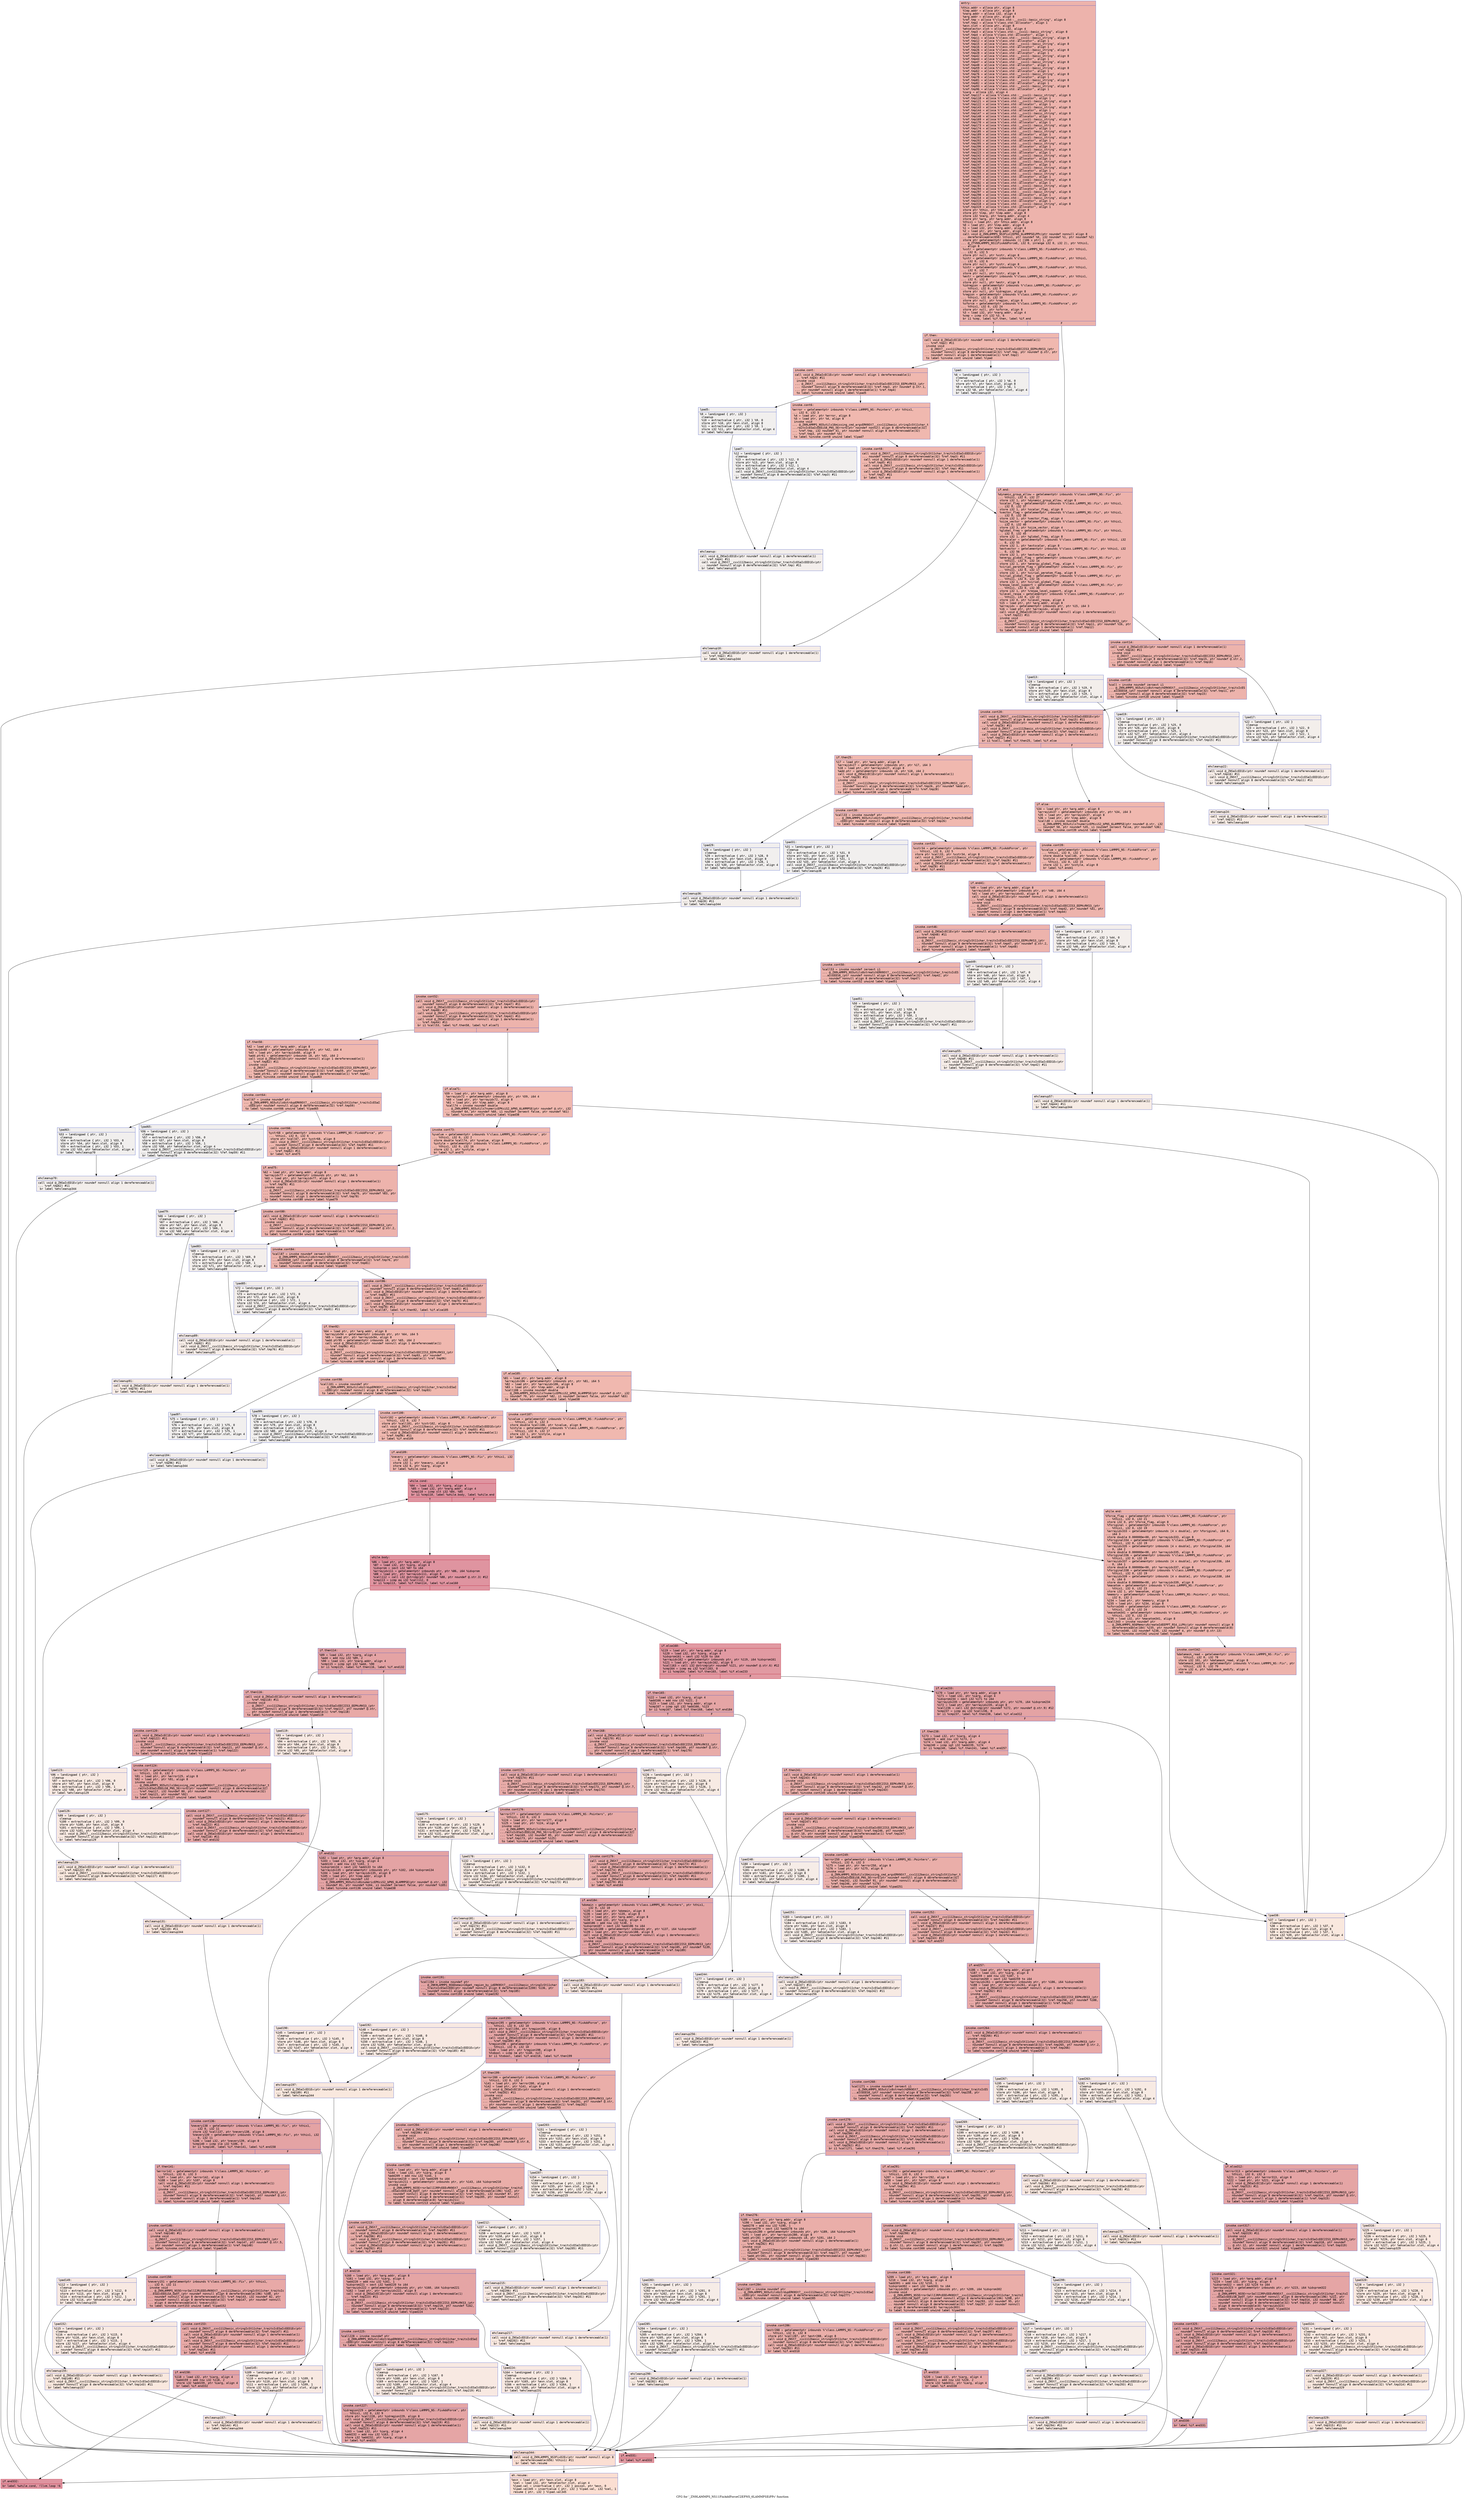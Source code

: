 digraph "CFG for '_ZN9LAMMPS_NS11FixAddForceC2EPNS_6LAMMPSEiPPc' function" {
	label="CFG for '_ZN9LAMMPS_NS11FixAddForceC2EPNS_6LAMMPSEiPPc' function";

	Node0x555b21a147a0 [shape=record,color="#3d50c3ff", style=filled, fillcolor="#d6524470" fontname="Courier",label="{entry:\l|  %this.addr = alloca ptr, align 8\l  %lmp.addr = alloca ptr, align 8\l  %narg.addr = alloca i32, align 4\l  %arg.addr = alloca ptr, align 8\l  %ref.tmp = alloca %\"class.std::__cxx11::basic_string\", align 8\l  %ref.tmp2 = alloca %\"class.std::allocator\", align 1\l  %exn.slot = alloca ptr, align 8\l  %ehselector.slot = alloca i32, align 4\l  %ref.tmp3 = alloca %\"class.std::__cxx11::basic_string\", align 8\l  %ref.tmp4 = alloca %\"class.std::allocator\", align 1\l  %ref.tmp11 = alloca %\"class.std::__cxx11::basic_string\", align 8\l  %ref.tmp12 = alloca %\"class.std::allocator\", align 1\l  %ref.tmp15 = alloca %\"class.std::__cxx11::basic_string\", align 8\l  %ref.tmp16 = alloca %\"class.std::allocator\", align 1\l  %ref.tmp26 = alloca %\"class.std::__cxx11::basic_string\", align 8\l  %ref.tmp28 = alloca %\"class.std::allocator\", align 1\l  %ref.tmp42 = alloca %\"class.std::__cxx11::basic_string\", align 8\l  %ref.tmp44 = alloca %\"class.std::allocator\", align 1\l  %ref.tmp47 = alloca %\"class.std::__cxx11::basic_string\", align 8\l  %ref.tmp48 = alloca %\"class.std::allocator\", align 1\l  %ref.tmp59 = alloca %\"class.std::__cxx11::basic_string\", align 8\l  %ref.tmp62 = alloca %\"class.std::allocator\", align 1\l  %ref.tmp76 = alloca %\"class.std::__cxx11::basic_string\", align 8\l  %ref.tmp78 = alloca %\"class.std::allocator\", align 1\l  %ref.tmp81 = alloca %\"class.std::__cxx11::basic_string\", align 8\l  %ref.tmp82 = alloca %\"class.std::allocator\", align 1\l  %ref.tmp93 = alloca %\"class.std::__cxx11::basic_string\", align 8\l  %ref.tmp96 = alloca %\"class.std::allocator\", align 1\l  %iarg = alloca i32, align 4\l  %ref.tmp117 = alloca %\"class.std::__cxx11::basic_string\", align 8\l  %ref.tmp118 = alloca %\"class.std::allocator\", align 1\l  %ref.tmp121 = alloca %\"class.std::__cxx11::basic_string\", align 8\l  %ref.tmp122 = alloca %\"class.std::allocator\", align 1\l  %ref.tmp143 = alloca %\"class.std::__cxx11::basic_string\", align 8\l  %ref.tmp144 = alloca %\"class.std::allocator\", align 1\l  %ref.tmp147 = alloca %\"class.std::__cxx11::basic_string\", align 8\l  %ref.tmp148 = alloca %\"class.std::allocator\", align 1\l  %ref.tmp169 = alloca %\"class.std::__cxx11::basic_string\", align 8\l  %ref.tmp170 = alloca %\"class.std::allocator\", align 1\l  %ref.tmp173 = alloca %\"class.std::__cxx11::basic_string\", align 8\l  %ref.tmp174 = alloca %\"class.std::allocator\", align 1\l  %ref.tmp185 = alloca %\"class.std::__cxx11::basic_string\", align 8\l  %ref.tmp189 = alloca %\"class.std::allocator\", align 1\l  %ref.tmp201 = alloca %\"class.std::__cxx11::basic_string\", align 8\l  %ref.tmp202 = alloca %\"class.std::allocator\", align 1\l  %ref.tmp205 = alloca %\"class.std::__cxx11::basic_string\", align 8\l  %ref.tmp206 = alloca %\"class.std::allocator\", align 1\l  %ref.tmp219 = alloca %\"class.std::__cxx11::basic_string\", align 8\l  %ref.tmp223 = alloca %\"class.std::allocator\", align 1\l  %ref.tmp242 = alloca %\"class.std::__cxx11::basic_string\", align 8\l  %ref.tmp243 = alloca %\"class.std::allocator\", align 1\l  %ref.tmp246 = alloca %\"class.std::__cxx11::basic_string\", align 8\l  %ref.tmp247 = alloca %\"class.std::allocator\", align 1\l  %ref.tmp258 = alloca %\"class.std::__cxx11::basic_string\", align 8\l  %ref.tmp262 = alloca %\"class.std::allocator\", align 1\l  %ref.tmp265 = alloca %\"class.std::__cxx11::basic_string\", align 8\l  %ref.tmp266 = alloca %\"class.std::allocator\", align 1\l  %ref.tmp277 = alloca %\"class.std::__cxx11::basic_string\", align 8\l  %ref.tmp282 = alloca %\"class.std::allocator\", align 1\l  %ref.tmp293 = alloca %\"class.std::__cxx11::basic_string\", align 8\l  %ref.tmp294 = alloca %\"class.std::allocator\", align 1\l  %ref.tmp297 = alloca %\"class.std::__cxx11::basic_string\", align 8\l  %ref.tmp298 = alloca %\"class.std::allocator\", align 1\l  %ref.tmp314 = alloca %\"class.std::__cxx11::basic_string\", align 8\l  %ref.tmp315 = alloca %\"class.std::allocator\", align 1\l  %ref.tmp318 = alloca %\"class.std::__cxx11::basic_string\", align 8\l  %ref.tmp319 = alloca %\"class.std::allocator\", align 1\l  store ptr %this, ptr %this.addr, align 8\l  store ptr %lmp, ptr %lmp.addr, align 8\l  store i32 %narg, ptr %narg.addr, align 4\l  store ptr %arg, ptr %arg.addr, align 8\l  %this1 = load ptr, ptr %this.addr, align 8\l  %0 = load ptr, ptr %lmp.addr, align 8\l  %1 = load i32, ptr %narg.addr, align 4\l  %2 = load ptr, ptr %arg.addr, align 8\l  call void @_ZN9LAMMPS_NS3FixC2EPNS_6LAMMPSEiPPc(ptr noundef nonnull align 8\l... dereferenceable(656) %this1, ptr noundef %0, i32 noundef %1, ptr noundef %2)\l  store ptr getelementptr inbounds (\{ [106 x ptr] \}, ptr\l... @_ZTVN9LAMMPS_NS11FixAddForceE, i32 0, inrange i32 0, i32 2), ptr %this1,\l... align 8\l  %xstr = getelementptr inbounds %\"class.LAMMPS_NS::FixAddForce\", ptr %this1,\l... i32 0, i32 5\l  store ptr null, ptr %xstr, align 8\l  %ystr = getelementptr inbounds %\"class.LAMMPS_NS::FixAddForce\", ptr %this1,\l... i32 0, i32 6\l  store ptr null, ptr %ystr, align 8\l  %zstr = getelementptr inbounds %\"class.LAMMPS_NS::FixAddForce\", ptr %this1,\l... i32 0, i32 7\l  store ptr null, ptr %zstr, align 8\l  %estr = getelementptr inbounds %\"class.LAMMPS_NS::FixAddForce\", ptr %this1,\l... i32 0, i32 8\l  store ptr null, ptr %estr, align 8\l  %idregion = getelementptr inbounds %\"class.LAMMPS_NS::FixAddForce\", ptr\l... %this1, i32 0, i32 9\l  store ptr null, ptr %idregion, align 8\l  %region = getelementptr inbounds %\"class.LAMMPS_NS::FixAddForce\", ptr\l... %this1, i32 0, i32 10\l  store ptr null, ptr %region, align 8\l  %sforce = getelementptr inbounds %\"class.LAMMPS_NS::FixAddForce\", ptr\l... %this1, i32 0, i32 24\l  store ptr null, ptr %sforce, align 8\l  %3 = load i32, ptr %narg.addr, align 4\l  %cmp = icmp slt i32 %3, 6\l  br i1 %cmp, label %if.then, label %if.end\l|{<s0>T|<s1>F}}"];
	Node0x555b21a147a0:s0 -> Node0x555b21a1ac60[tooltip="entry -> if.then\nProbability 50.00%" ];
	Node0x555b21a147a0:s1 -> Node0x555b21a1ad30[tooltip="entry -> if.end\nProbability 50.00%" ];
	Node0x555b21a1ac60 [shape=record,color="#3d50c3ff", style=filled, fillcolor="#dc5d4a70" fontname="Courier",label="{if.then:\l|  call void @_ZNSaIcEC1Ev(ptr noundef nonnull align 1 dereferenceable(1)\l... %ref.tmp2) #11\l  invoke void\l... @_ZNSt7__cxx1112basic_stringIcSt11char_traitsIcESaIcEEC2IS3_EEPKcRKS3_(ptr\l... noundef nonnull align 8 dereferenceable(32) %ref.tmp, ptr noundef @.str, ptr\l... noundef nonnull align 1 dereferenceable(1) %ref.tmp2)\l          to label %invoke.cont unwind label %lpad\l}"];
	Node0x555b21a1ac60 -> Node0x555b21a1b170[tooltip="if.then -> invoke.cont\nProbability 100.00%" ];
	Node0x555b21a1ac60 -> Node0x555b21a1b250[tooltip="if.then -> lpad\nProbability 0.00%" ];
	Node0x555b21a1b170 [shape=record,color="#3d50c3ff", style=filled, fillcolor="#dc5d4a70" fontname="Courier",label="{invoke.cont:\l|  call void @_ZNSaIcEC1Ev(ptr noundef nonnull align 1 dereferenceable(1)\l... %ref.tmp4) #11\l  invoke void\l... @_ZNSt7__cxx1112basic_stringIcSt11char_traitsIcESaIcEEC2IS3_EEPKcRKS3_(ptr\l... noundef nonnull align 8 dereferenceable(32) %ref.tmp3, ptr noundef @.str.1,\l... ptr noundef nonnull align 1 dereferenceable(1) %ref.tmp4)\l          to label %invoke.cont6 unwind label %lpad5\l}"];
	Node0x555b21a1b170 -> Node0x555b21a1b5e0[tooltip="invoke.cont -> invoke.cont6\nProbability 100.00%" ];
	Node0x555b21a1b170 -> Node0x555b21a1b630[tooltip="invoke.cont -> lpad5\nProbability 0.00%" ];
	Node0x555b21a1b5e0 [shape=record,color="#3d50c3ff", style=filled, fillcolor="#dc5d4a70" fontname="Courier",label="{invoke.cont6:\l|  %error = getelementptr inbounds %\"class.LAMMPS_NS::Pointers\", ptr %this1,\l... i32 0, i32 3\l  %4 = load ptr, ptr %error, align 8\l  %5 = load ptr, ptr %4, align 8\l  invoke void\l... @_ZN9LAMMPS_NS5utils16missing_cmd_argsERKNSt7__cxx1112basic_stringIcSt11char_t\l...raitsIcESaIcEEEiS8_PNS_5ErrorE(ptr noundef nonnull align 8 dereferenceable(32)\l... %ref.tmp, i32 noundef 41, ptr noundef nonnull align 8 dereferenceable(32)\l... %ref.tmp3, ptr noundef %5)\l          to label %invoke.cont8 unwind label %lpad7\l}"];
	Node0x555b21a1b5e0 -> Node0x555b21a1b590[tooltip="invoke.cont6 -> invoke.cont8\nProbability 100.00%" ];
	Node0x555b21a1b5e0 -> Node0x555b21a1ba40[tooltip="invoke.cont6 -> lpad7\nProbability 0.00%" ];
	Node0x555b21a1b590 [shape=record,color="#3d50c3ff", style=filled, fillcolor="#dc5d4a70" fontname="Courier",label="{invoke.cont8:\l|  call void @_ZNSt7__cxx1112basic_stringIcSt11char_traitsIcESaIcEED1Ev(ptr\l... noundef nonnull align 8 dereferenceable(32) %ref.tmp3) #11\l  call void @_ZNSaIcED1Ev(ptr noundef nonnull align 1 dereferenceable(1)\l... %ref.tmp4) #11\l  call void @_ZNSt7__cxx1112basic_stringIcSt11char_traitsIcESaIcEED1Ev(ptr\l... noundef nonnull align 8 dereferenceable(32) %ref.tmp) #11\l  call void @_ZNSaIcED1Ev(ptr noundef nonnull align 1 dereferenceable(1)\l... %ref.tmp2) #11\l  br label %if.end\l}"];
	Node0x555b21a1b590 -> Node0x555b21a1ad30[tooltip="invoke.cont8 -> if.end\nProbability 100.00%" ];
	Node0x555b21a1b250 [shape=record,color="#3d50c3ff", style=filled, fillcolor="#e0dbd870" fontname="Courier",label="{lpad:\l|  %6 = landingpad \{ ptr, i32 \}\l          cleanup\l  %7 = extractvalue \{ ptr, i32 \} %6, 0\l  store ptr %7, ptr %exn.slot, align 8\l  %8 = extractvalue \{ ptr, i32 \} %6, 1\l  store i32 %8, ptr %ehselector.slot, align 4\l  br label %ehcleanup10\l}"];
	Node0x555b21a1b250 -> Node0x555b21a1d680[tooltip="lpad -> ehcleanup10\nProbability 100.00%" ];
	Node0x555b21a1b630 [shape=record,color="#3d50c3ff", style=filled, fillcolor="#e0dbd870" fontname="Courier",label="{lpad5:\l|  %9 = landingpad \{ ptr, i32 \}\l          cleanup\l  %10 = extractvalue \{ ptr, i32 \} %9, 0\l  store ptr %10, ptr %exn.slot, align 8\l  %11 = extractvalue \{ ptr, i32 \} %9, 1\l  store i32 %11, ptr %ehselector.slot, align 4\l  br label %ehcleanup\l}"];
	Node0x555b21a1b630 -> Node0x555b21a1da50[tooltip="lpad5 -> ehcleanup\nProbability 100.00%" ];
	Node0x555b21a1ba40 [shape=record,color="#3d50c3ff", style=filled, fillcolor="#e0dbd870" fontname="Courier",label="{lpad7:\l|  %12 = landingpad \{ ptr, i32 \}\l          cleanup\l  %13 = extractvalue \{ ptr, i32 \} %12, 0\l  store ptr %13, ptr %exn.slot, align 8\l  %14 = extractvalue \{ ptr, i32 \} %12, 1\l  store i32 %14, ptr %ehselector.slot, align 4\l  call void @_ZNSt7__cxx1112basic_stringIcSt11char_traitsIcESaIcEED1Ev(ptr\l... noundef nonnull align 8 dereferenceable(32) %ref.tmp3) #11\l  br label %ehcleanup\l}"];
	Node0x555b21a1ba40 -> Node0x555b21a1da50[tooltip="lpad7 -> ehcleanup\nProbability 100.00%" ];
	Node0x555b21a1da50 [shape=record,color="#3d50c3ff", style=filled, fillcolor="#e5d8d170" fontname="Courier",label="{ehcleanup:\l|  call void @_ZNSaIcED1Ev(ptr noundef nonnull align 1 dereferenceable(1)\l... %ref.tmp4) #11\l  call void @_ZNSt7__cxx1112basic_stringIcSt11char_traitsIcESaIcEED1Ev(ptr\l... noundef nonnull align 8 dereferenceable(32) %ref.tmp) #11\l  br label %ehcleanup10\l}"];
	Node0x555b21a1da50 -> Node0x555b21a1d680[tooltip="ehcleanup -> ehcleanup10\nProbability 100.00%" ];
	Node0x555b21a1d680 [shape=record,color="#3d50c3ff", style=filled, fillcolor="#e8d6cc70" fontname="Courier",label="{ehcleanup10:\l|  call void @_ZNSaIcED1Ev(ptr noundef nonnull align 1 dereferenceable(1)\l... %ref.tmp2) #11\l  br label %ehcleanup344\l}"];
	Node0x555b21a1d680 -> Node0x555b21a1e360[tooltip="ehcleanup10 -> ehcleanup344\nProbability 100.00%" ];
	Node0x555b21a1ad30 [shape=record,color="#3d50c3ff", style=filled, fillcolor="#d6524470" fontname="Courier",label="{if.end:\l|  %dynamic_group_allow = getelementptr inbounds %\"class.LAMMPS_NS::Fix\", ptr\l... %this1, i32 0, i32 27\l  store i32 1, ptr %dynamic_group_allow, align 8\l  %scalar_flag = getelementptr inbounds %\"class.LAMMPS_NS::Fix\", ptr %this1,\l... i32 0, i32 37\l  store i32 1, ptr %scalar_flag, align 8\l  %vector_flag = getelementptr inbounds %\"class.LAMMPS_NS::Fix\", ptr %this1,\l... i32 0, i32 38\l  store i32 1, ptr %vector_flag, align 4\l  %size_vector = getelementptr inbounds %\"class.LAMMPS_NS::Fix\", ptr %this1,\l... i32 0, i32 40\l  store i32 3, ptr %size_vector, align 4\l  %global_freq = getelementptr inbounds %\"class.LAMMPS_NS::Fix\", ptr %this1,\l... i32 0, i32 45\l  store i32 1, ptr %global_freq, align 8\l  %extscalar = getelementptr inbounds %\"class.LAMMPS_NS::Fix\", ptr %this1, i32\l... 0, i32 55\l  store i32 1, ptr %extscalar, align 8\l  %extvector = getelementptr inbounds %\"class.LAMMPS_NS::Fix\", ptr %this1, i32\l... 0, i32 56\l  store i32 1, ptr %extvector, align 4\l  %energy_global_flag = getelementptr inbounds %\"class.LAMMPS_NS::Fix\", ptr\l... %this1, i32 0, i32 14\l  store i32 1, ptr %energy_global_flag, align 4\l  %virial_peratom_flag = getelementptr inbounds %\"class.LAMMPS_NS::Fix\", ptr\l... %this1, i32 0, i32 17\l  store i32 1, ptr %virial_peratom_flag, align 8\l  %virial_global_flag = getelementptr inbounds %\"class.LAMMPS_NS::Fix\", ptr\l... %this1, i32 0, i32 16\l  store i32 1, ptr %virial_global_flag, align 4\l  %respa_level_support = getelementptr inbounds %\"class.LAMMPS_NS::Fix\", ptr\l... %this1, i32 0, i32 30\l  store i32 1, ptr %respa_level_support, align 4\l  %ilevel_respa = getelementptr inbounds %\"class.LAMMPS_NS::FixAddForce\", ptr\l... %this1, i32 0, i32 22\l  store i32 0, ptr %ilevel_respa, align 4\l  %15 = load ptr, ptr %arg.addr, align 8\l  %arrayidx = getelementptr inbounds ptr, ptr %15, i64 3\l  %16 = load ptr, ptr %arrayidx, align 8\l  call void @_ZNSaIcEC1Ev(ptr noundef nonnull align 1 dereferenceable(1)\l... %ref.tmp12) #11\l  invoke void\l... @_ZNSt7__cxx1112basic_stringIcSt11char_traitsIcESaIcEEC2IS3_EEPKcRKS3_(ptr\l... noundef nonnull align 8 dereferenceable(32) %ref.tmp11, ptr noundef %16, ptr\l... noundef nonnull align 1 dereferenceable(1) %ref.tmp12)\l          to label %invoke.cont14 unwind label %lpad13\l}"];
	Node0x555b21a1ad30 -> Node0x555b21a202c0[tooltip="if.end -> invoke.cont14\nProbability 100.00%" ];
	Node0x555b21a1ad30 -> Node0x555b21a20340[tooltip="if.end -> lpad13\nProbability 0.00%" ];
	Node0x555b21a202c0 [shape=record,color="#3d50c3ff", style=filled, fillcolor="#d6524470" fontname="Courier",label="{invoke.cont14:\l|  call void @_ZNSaIcEC1Ev(ptr noundef nonnull align 1 dereferenceable(1)\l... %ref.tmp16) #11\l  invoke void\l... @_ZNSt7__cxx1112basic_stringIcSt11char_traitsIcESaIcEEC2IS3_EEPKcRKS3_(ptr\l... noundef nonnull align 8 dereferenceable(32) %ref.tmp15, ptr noundef @.str.2,\l... ptr noundef nonnull align 1 dereferenceable(1) %ref.tmp16)\l          to label %invoke.cont18 unwind label %lpad17\l}"];
	Node0x555b21a202c0 -> Node0x555b21a20540[tooltip="invoke.cont14 -> invoke.cont18\nProbability 100.00%" ];
	Node0x555b21a202c0 -> Node0x555b21a20590[tooltip="invoke.cont14 -> lpad17\nProbability 0.00%" ];
	Node0x555b21a20540 [shape=record,color="#3d50c3ff", style=filled, fillcolor="#d6524470" fontname="Courier",label="{invoke.cont18:\l|  %call = invoke noundef zeroext i1\l... @_ZN9LAMMPS_NS5utils8strmatchERKNSt7__cxx1112basic_stringIcSt11char_traitsIcES\l...aIcEEES8_(ptr noundef nonnull align 8 dereferenceable(32) %ref.tmp11, ptr\l... noundef nonnull align 8 dereferenceable(32) %ref.tmp15)\l          to label %invoke.cont20 unwind label %lpad19\l}"];
	Node0x555b21a20540 -> Node0x555b21a204f0[tooltip="invoke.cont18 -> invoke.cont20\nProbability 100.00%" ];
	Node0x555b21a20540 -> Node0x555b21a20730[tooltip="invoke.cont18 -> lpad19\nProbability 0.00%" ];
	Node0x555b21a204f0 [shape=record,color="#3d50c3ff", style=filled, fillcolor="#d6524470" fontname="Courier",label="{invoke.cont20:\l|  call void @_ZNSt7__cxx1112basic_stringIcSt11char_traitsIcESaIcEED1Ev(ptr\l... noundef nonnull align 8 dereferenceable(32) %ref.tmp15) #11\l  call void @_ZNSaIcED1Ev(ptr noundef nonnull align 1 dereferenceable(1)\l... %ref.tmp16) #11\l  call void @_ZNSt7__cxx1112basic_stringIcSt11char_traitsIcESaIcEED1Ev(ptr\l... noundef nonnull align 8 dereferenceable(32) %ref.tmp11) #11\l  call void @_ZNSaIcED1Ev(ptr noundef nonnull align 1 dereferenceable(1)\l... %ref.tmp12) #11\l  br i1 %call, label %if.then25, label %if.else\l|{<s0>T|<s1>F}}"];
	Node0x555b21a204f0:s0 -> Node0x555b21a20f20[tooltip="invoke.cont20 -> if.then25\nProbability 50.00%" ];
	Node0x555b21a204f0:s1 -> Node0x555b21a20fa0[tooltip="invoke.cont20 -> if.else\nProbability 50.00%" ];
	Node0x555b21a20f20 [shape=record,color="#3d50c3ff", style=filled, fillcolor="#dc5d4a70" fontname="Courier",label="{if.then25:\l|  %17 = load ptr, ptr %arg.addr, align 8\l  %arrayidx27 = getelementptr inbounds ptr, ptr %17, i64 3\l  %18 = load ptr, ptr %arrayidx27, align 8\l  %add.ptr = getelementptr inbounds i8, ptr %18, i64 2\l  call void @_ZNSaIcEC1Ev(ptr noundef nonnull align 1 dereferenceable(1)\l... %ref.tmp28) #11\l  invoke void\l... @_ZNSt7__cxx1112basic_stringIcSt11char_traitsIcESaIcEEC2IS3_EEPKcRKS3_(ptr\l... noundef nonnull align 8 dereferenceable(32) %ref.tmp26, ptr noundef %add.ptr,\l... ptr noundef nonnull align 1 dereferenceable(1) %ref.tmp28)\l          to label %invoke.cont30 unwind label %lpad29\l}"];
	Node0x555b21a20f20 -> Node0x555b21a214b0[tooltip="if.then25 -> invoke.cont30\nProbability 100.00%" ];
	Node0x555b21a20f20 -> Node0x555b21a21530[tooltip="if.then25 -> lpad29\nProbability 0.00%" ];
	Node0x555b21a214b0 [shape=record,color="#3d50c3ff", style=filled, fillcolor="#dc5d4a70" fontname="Courier",label="{invoke.cont30:\l|  %call33 = invoke noundef ptr\l... @_ZN9LAMMPS_NS5utils6strdupERKNSt7__cxx1112basic_stringIcSt11char_traitsIcESaI\l...cEEE(ptr noundef nonnull align 8 dereferenceable(32) %ref.tmp26)\l          to label %invoke.cont32 unwind label %lpad31\l}"];
	Node0x555b21a214b0 -> Node0x555b21a21460[tooltip="invoke.cont30 -> invoke.cont32\nProbability 100.00%" ];
	Node0x555b21a214b0 -> Node0x555b21a21700[tooltip="invoke.cont30 -> lpad31\nProbability 0.00%" ];
	Node0x555b21a21460 [shape=record,color="#3d50c3ff", style=filled, fillcolor="#dc5d4a70" fontname="Courier",label="{invoke.cont32:\l|  %xstr34 = getelementptr inbounds %\"class.LAMMPS_NS::FixAddForce\", ptr\l... %this1, i32 0, i32 5\l  store ptr %call33, ptr %xstr34, align 8\l  call void @_ZNSt7__cxx1112basic_stringIcSt11char_traitsIcESaIcEED1Ev(ptr\l... noundef nonnull align 8 dereferenceable(32) %ref.tmp26) #11\l  call void @_ZNSaIcED1Ev(ptr noundef nonnull align 1 dereferenceable(1)\l... %ref.tmp28) #11\l  br label %if.end41\l}"];
	Node0x555b21a21460 -> Node0x555b21a21d00[tooltip="invoke.cont32 -> if.end41\nProbability 100.00%" ];
	Node0x555b21a20340 [shape=record,color="#3d50c3ff", style=filled, fillcolor="#e5d8d170" fontname="Courier",label="{lpad13:\l|  %19 = landingpad \{ ptr, i32 \}\l          cleanup\l  %20 = extractvalue \{ ptr, i32 \} %19, 0\l  store ptr %20, ptr %exn.slot, align 8\l  %21 = extractvalue \{ ptr, i32 \} %19, 1\l  store i32 %21, ptr %ehselector.slot, align 4\l  br label %ehcleanup24\l}"];
	Node0x555b21a20340 -> Node0x555b21a22080[tooltip="lpad13 -> ehcleanup24\nProbability 100.00%" ];
	Node0x555b21a20590 [shape=record,color="#3d50c3ff", style=filled, fillcolor="#e5d8d170" fontname="Courier",label="{lpad17:\l|  %22 = landingpad \{ ptr, i32 \}\l          cleanup\l  %23 = extractvalue \{ ptr, i32 \} %22, 0\l  store ptr %23, ptr %exn.slot, align 8\l  %24 = extractvalue \{ ptr, i32 \} %22, 1\l  store i32 %24, ptr %ehselector.slot, align 4\l  br label %ehcleanup22\l}"];
	Node0x555b21a20590 -> Node0x555b21a223f0[tooltip="lpad17 -> ehcleanup22\nProbability 100.00%" ];
	Node0x555b21a20730 [shape=record,color="#3d50c3ff", style=filled, fillcolor="#e5d8d170" fontname="Courier",label="{lpad19:\l|  %25 = landingpad \{ ptr, i32 \}\l          cleanup\l  %26 = extractvalue \{ ptr, i32 \} %25, 0\l  store ptr %26, ptr %exn.slot, align 8\l  %27 = extractvalue \{ ptr, i32 \} %25, 1\l  store i32 %27, ptr %ehselector.slot, align 4\l  call void @_ZNSt7__cxx1112basic_stringIcSt11char_traitsIcESaIcEED1Ev(ptr\l... noundef nonnull align 8 dereferenceable(32) %ref.tmp15) #11\l  br label %ehcleanup22\l}"];
	Node0x555b21a20730 -> Node0x555b21a223f0[tooltip="lpad19 -> ehcleanup22\nProbability 100.00%" ];
	Node0x555b21a223f0 [shape=record,color="#3d50c3ff", style=filled, fillcolor="#ead5c970" fontname="Courier",label="{ehcleanup22:\l|  call void @_ZNSaIcED1Ev(ptr noundef nonnull align 1 dereferenceable(1)\l... %ref.tmp16) #11\l  call void @_ZNSt7__cxx1112basic_stringIcSt11char_traitsIcESaIcEED1Ev(ptr\l... noundef nonnull align 8 dereferenceable(32) %ref.tmp11) #11\l  br label %ehcleanup24\l}"];
	Node0x555b21a223f0 -> Node0x555b21a22080[tooltip="ehcleanup22 -> ehcleanup24\nProbability 100.00%" ];
	Node0x555b21a22080 [shape=record,color="#3d50c3ff", style=filled, fillcolor="#ecd3c570" fontname="Courier",label="{ehcleanup24:\l|  call void @_ZNSaIcED1Ev(ptr noundef nonnull align 1 dereferenceable(1)\l... %ref.tmp12) #11\l  br label %ehcleanup344\l}"];
	Node0x555b21a22080 -> Node0x555b21a1e360[tooltip="ehcleanup24 -> ehcleanup344\nProbability 100.00%" ];
	Node0x555b21a21530 [shape=record,color="#3d50c3ff", style=filled, fillcolor="#e0dbd870" fontname="Courier",label="{lpad29:\l|  %28 = landingpad \{ ptr, i32 \}\l          cleanup\l  %29 = extractvalue \{ ptr, i32 \} %28, 0\l  store ptr %29, ptr %exn.slot, align 8\l  %30 = extractvalue \{ ptr, i32 \} %28, 1\l  store i32 %30, ptr %ehselector.slot, align 4\l  br label %ehcleanup36\l}"];
	Node0x555b21a21530 -> Node0x555b21a22fd0[tooltip="lpad29 -> ehcleanup36\nProbability 100.00%" ];
	Node0x555b21a21700 [shape=record,color="#3d50c3ff", style=filled, fillcolor="#e0dbd870" fontname="Courier",label="{lpad31:\l|  %31 = landingpad \{ ptr, i32 \}\l          cleanup\l  %32 = extractvalue \{ ptr, i32 \} %31, 0\l  store ptr %32, ptr %exn.slot, align 8\l  %33 = extractvalue \{ ptr, i32 \} %31, 1\l  store i32 %33, ptr %ehselector.slot, align 4\l  call void @_ZNSt7__cxx1112basic_stringIcSt11char_traitsIcESaIcEED1Ev(ptr\l... noundef nonnull align 8 dereferenceable(32) %ref.tmp26) #11\l  br label %ehcleanup36\l}"];
	Node0x555b21a21700 -> Node0x555b21a22fd0[tooltip="lpad31 -> ehcleanup36\nProbability 100.00%" ];
	Node0x555b21a22fd0 [shape=record,color="#3d50c3ff", style=filled, fillcolor="#e5d8d170" fontname="Courier",label="{ehcleanup36:\l|  call void @_ZNSaIcED1Ev(ptr noundef nonnull align 1 dereferenceable(1)\l... %ref.tmp28) #11\l  br label %ehcleanup344\l}"];
	Node0x555b21a22fd0 -> Node0x555b21a1e360[tooltip="ehcleanup36 -> ehcleanup344\nProbability 100.00%" ];
	Node0x555b21a20fa0 [shape=record,color="#3d50c3ff", style=filled, fillcolor="#dc5d4a70" fontname="Courier",label="{if.else:\l|  %34 = load ptr, ptr %arg.addr, align 8\l  %arrayidx37 = getelementptr inbounds ptr, ptr %34, i64 3\l  %35 = load ptr, ptr %arrayidx37, align 8\l  %36 = load ptr, ptr %lmp.addr, align 8\l  %call40 = invoke noundef double\l... @_ZN9LAMMPS_NS5utils7numericEPKciS2_bPNS_6LAMMPSE(ptr noundef @.str, i32\l... noundef 58, ptr noundef %35, i1 noundef zeroext false, ptr noundef %36)\l          to label %invoke.cont39 unwind label %lpad38\l}"];
	Node0x555b21a20fa0 -> Node0x555b21a238e0[tooltip="if.else -> invoke.cont39\nProbability 100.00%" ];
	Node0x555b21a20fa0 -> Node0x555b21a23960[tooltip="if.else -> lpad38\nProbability 0.00%" ];
	Node0x555b21a238e0 [shape=record,color="#3d50c3ff", style=filled, fillcolor="#dc5d4a70" fontname="Courier",label="{invoke.cont39:\l|  %xvalue = getelementptr inbounds %\"class.LAMMPS_NS::FixAddForce\", ptr\l... %this1, i32 0, i32 1\l  store double %call40, ptr %xvalue, align 8\l  %xstyle = getelementptr inbounds %\"class.LAMMPS_NS::FixAddForce\", ptr\l... %this1, i32 0, i32 15\l  store i32 1, ptr %xstyle, align 8\l  br label %if.end41\l}"];
	Node0x555b21a238e0 -> Node0x555b21a21d00[tooltip="invoke.cont39 -> if.end41\nProbability 100.00%" ];
	Node0x555b21a23960 [shape=record,color="#3d50c3ff", style=filled, fillcolor="#f2cab570" fontname="Courier",label="{lpad38:\l|  %37 = landingpad \{ ptr, i32 \}\l          cleanup\l  %38 = extractvalue \{ ptr, i32 \} %37, 0\l  store ptr %38, ptr %exn.slot, align 8\l  %39 = extractvalue \{ ptr, i32 \} %37, 1\l  store i32 %39, ptr %ehselector.slot, align 4\l  br label %ehcleanup344\l}"];
	Node0x555b21a23960 -> Node0x555b21a1e360[tooltip="lpad38 -> ehcleanup344\nProbability 100.00%" ];
	Node0x555b21a21d00 [shape=record,color="#3d50c3ff", style=filled, fillcolor="#d6524470" fontname="Courier",label="{if.end41:\l|  %40 = load ptr, ptr %arg.addr, align 8\l  %arrayidx43 = getelementptr inbounds ptr, ptr %40, i64 4\l  %41 = load ptr, ptr %arrayidx43, align 8\l  call void @_ZNSaIcEC1Ev(ptr noundef nonnull align 1 dereferenceable(1)\l... %ref.tmp44) #11\l  invoke void\l... @_ZNSt7__cxx1112basic_stringIcSt11char_traitsIcESaIcEEC2IS3_EEPKcRKS3_(ptr\l... noundef nonnull align 8 dereferenceable(32) %ref.tmp42, ptr noundef %41, ptr\l... noundef nonnull align 1 dereferenceable(1) %ref.tmp44)\l          to label %invoke.cont46 unwind label %lpad45\l}"];
	Node0x555b21a21d00 -> Node0x555b21a24610[tooltip="if.end41 -> invoke.cont46\nProbability 100.00%" ];
	Node0x555b21a21d00 -> Node0x555b21a24690[tooltip="if.end41 -> lpad45\nProbability 0.00%" ];
	Node0x555b21a24610 [shape=record,color="#3d50c3ff", style=filled, fillcolor="#d6524470" fontname="Courier",label="{invoke.cont46:\l|  call void @_ZNSaIcEC1Ev(ptr noundef nonnull align 1 dereferenceable(1)\l... %ref.tmp48) #11\l  invoke void\l... @_ZNSt7__cxx1112basic_stringIcSt11char_traitsIcESaIcEEC2IS3_EEPKcRKS3_(ptr\l... noundef nonnull align 8 dereferenceable(32) %ref.tmp47, ptr noundef @.str.2,\l... ptr noundef nonnull align 1 dereferenceable(1) %ref.tmp48)\l          to label %invoke.cont50 unwind label %lpad49\l}"];
	Node0x555b21a24610 -> Node0x555b21a249b0[tooltip="invoke.cont46 -> invoke.cont50\nProbability 100.00%" ];
	Node0x555b21a24610 -> Node0x555b21a24a00[tooltip="invoke.cont46 -> lpad49\nProbability 0.00%" ];
	Node0x555b21a249b0 [shape=record,color="#3d50c3ff", style=filled, fillcolor="#d6524470" fontname="Courier",label="{invoke.cont50:\l|  %call53 = invoke noundef zeroext i1\l... @_ZN9LAMMPS_NS5utils8strmatchERKNSt7__cxx1112basic_stringIcSt11char_traitsIcES\l...aIcEEES8_(ptr noundef nonnull align 8 dereferenceable(32) %ref.tmp42, ptr\l... noundef nonnull align 8 dereferenceable(32) %ref.tmp47)\l          to label %invoke.cont52 unwind label %lpad51\l}"];
	Node0x555b21a249b0 -> Node0x555b21a24960[tooltip="invoke.cont50 -> invoke.cont52\nProbability 100.00%" ];
	Node0x555b21a249b0 -> Node0x555b21a24cf0[tooltip="invoke.cont50 -> lpad51\nProbability 0.00%" ];
	Node0x555b21a24960 [shape=record,color="#3d50c3ff", style=filled, fillcolor="#d6524470" fontname="Courier",label="{invoke.cont52:\l|  call void @_ZNSt7__cxx1112basic_stringIcSt11char_traitsIcESaIcEED1Ev(ptr\l... noundef nonnull align 8 dereferenceable(32) %ref.tmp47) #11\l  call void @_ZNSaIcED1Ev(ptr noundef nonnull align 1 dereferenceable(1)\l... %ref.tmp48) #11\l  call void @_ZNSt7__cxx1112basic_stringIcSt11char_traitsIcESaIcEED1Ev(ptr\l... noundef nonnull align 8 dereferenceable(32) %ref.tmp42) #11\l  call void @_ZNSaIcED1Ev(ptr noundef nonnull align 1 dereferenceable(1)\l... %ref.tmp44) #11\l  br i1 %call53, label %if.then58, label %if.else71\l|{<s0>T|<s1>F}}"];
	Node0x555b21a24960:s0 -> Node0x555b21a253b0[tooltip="invoke.cont52 -> if.then58\nProbability 50.00%" ];
	Node0x555b21a24960:s1 -> Node0x555b21a25430[tooltip="invoke.cont52 -> if.else71\nProbability 50.00%" ];
	Node0x555b21a253b0 [shape=record,color="#3d50c3ff", style=filled, fillcolor="#dc5d4a70" fontname="Courier",label="{if.then58:\l|  %42 = load ptr, ptr %arg.addr, align 8\l  %arrayidx60 = getelementptr inbounds ptr, ptr %42, i64 4\l  %43 = load ptr, ptr %arrayidx60, align 8\l  %add.ptr61 = getelementptr inbounds i8, ptr %43, i64 2\l  call void @_ZNSaIcEC1Ev(ptr noundef nonnull align 1 dereferenceable(1)\l... %ref.tmp62) #11\l  invoke void\l... @_ZNSt7__cxx1112basic_stringIcSt11char_traitsIcESaIcEEC2IS3_EEPKcRKS3_(ptr\l... noundef nonnull align 8 dereferenceable(32) %ref.tmp59, ptr noundef\l... %add.ptr61, ptr noundef nonnull align 1 dereferenceable(1) %ref.tmp62)\l          to label %invoke.cont64 unwind label %lpad63\l}"];
	Node0x555b21a253b0 -> Node0x555b21a25960[tooltip="if.then58 -> invoke.cont64\nProbability 100.00%" ];
	Node0x555b21a253b0 -> Node0x555b21a259e0[tooltip="if.then58 -> lpad63\nProbability 0.00%" ];
	Node0x555b21a25960 [shape=record,color="#3d50c3ff", style=filled, fillcolor="#dc5d4a70" fontname="Courier",label="{invoke.cont64:\l|  %call67 = invoke noundef ptr\l... @_ZN9LAMMPS_NS5utils6strdupERKNSt7__cxx1112basic_stringIcSt11char_traitsIcESaI\l...cEEE(ptr noundef nonnull align 8 dereferenceable(32) %ref.tmp59)\l          to label %invoke.cont66 unwind label %lpad65\l}"];
	Node0x555b21a25960 -> Node0x555b21a25910[tooltip="invoke.cont64 -> invoke.cont66\nProbability 100.00%" ];
	Node0x555b21a25960 -> Node0x555b21a25c70[tooltip="invoke.cont64 -> lpad65\nProbability 0.00%" ];
	Node0x555b21a25910 [shape=record,color="#3d50c3ff", style=filled, fillcolor="#dc5d4a70" fontname="Courier",label="{invoke.cont66:\l|  %ystr68 = getelementptr inbounds %\"class.LAMMPS_NS::FixAddForce\", ptr\l... %this1, i32 0, i32 6\l  store ptr %call67, ptr %ystr68, align 8\l  call void @_ZNSt7__cxx1112basic_stringIcSt11char_traitsIcESaIcEED1Ev(ptr\l... noundef nonnull align 8 dereferenceable(32) %ref.tmp59) #11\l  call void @_ZNSaIcED1Ev(ptr noundef nonnull align 1 dereferenceable(1)\l... %ref.tmp62) #11\l  br label %if.end75\l}"];
	Node0x555b21a25910 -> Node0x555b21a26190[tooltip="invoke.cont66 -> if.end75\nProbability 100.00%" ];
	Node0x555b21a24690 [shape=record,color="#3d50c3ff", style=filled, fillcolor="#e5d8d170" fontname="Courier",label="{lpad45:\l|  %44 = landingpad \{ ptr, i32 \}\l          cleanup\l  %45 = extractvalue \{ ptr, i32 \} %44, 0\l  store ptr %45, ptr %exn.slot, align 8\l  %46 = extractvalue \{ ptr, i32 \} %44, 1\l  store i32 %46, ptr %ehselector.slot, align 4\l  br label %ehcleanup57\l}"];
	Node0x555b21a24690 -> Node0x555b21a26510[tooltip="lpad45 -> ehcleanup57\nProbability 100.00%" ];
	Node0x555b21a24a00 [shape=record,color="#3d50c3ff", style=filled, fillcolor="#e5d8d170" fontname="Courier",label="{lpad49:\l|  %47 = landingpad \{ ptr, i32 \}\l          cleanup\l  %48 = extractvalue \{ ptr, i32 \} %47, 0\l  store ptr %48, ptr %exn.slot, align 8\l  %49 = extractvalue \{ ptr, i32 \} %47, 1\l  store i32 %49, ptr %ehselector.slot, align 4\l  br label %ehcleanup55\l}"];
	Node0x555b21a24a00 -> Node0x555b21a27090[tooltip="lpad49 -> ehcleanup55\nProbability 100.00%" ];
	Node0x555b21a24cf0 [shape=record,color="#3d50c3ff", style=filled, fillcolor="#e5d8d170" fontname="Courier",label="{lpad51:\l|  %50 = landingpad \{ ptr, i32 \}\l          cleanup\l  %51 = extractvalue \{ ptr, i32 \} %50, 0\l  store ptr %51, ptr %exn.slot, align 8\l  %52 = extractvalue \{ ptr, i32 \} %50, 1\l  store i32 %52, ptr %ehselector.slot, align 4\l  call void @_ZNSt7__cxx1112basic_stringIcSt11char_traitsIcESaIcEED1Ev(ptr\l... noundef nonnull align 8 dereferenceable(32) %ref.tmp47) #11\l  br label %ehcleanup55\l}"];
	Node0x555b21a24cf0 -> Node0x555b21a27090[tooltip="lpad51 -> ehcleanup55\nProbability 100.00%" ];
	Node0x555b21a27090 [shape=record,color="#3d50c3ff", style=filled, fillcolor="#ead5c970" fontname="Courier",label="{ehcleanup55:\l|  call void @_ZNSaIcED1Ev(ptr noundef nonnull align 1 dereferenceable(1)\l... %ref.tmp48) #11\l  call void @_ZNSt7__cxx1112basic_stringIcSt11char_traitsIcESaIcEED1Ev(ptr\l... noundef nonnull align 8 dereferenceable(32) %ref.tmp42) #11\l  br label %ehcleanup57\l}"];
	Node0x555b21a27090 -> Node0x555b21a26510[tooltip="ehcleanup55 -> ehcleanup57\nProbability 100.00%" ];
	Node0x555b21a26510 [shape=record,color="#3d50c3ff", style=filled, fillcolor="#ecd3c570" fontname="Courier",label="{ehcleanup57:\l|  call void @_ZNSaIcED1Ev(ptr noundef nonnull align 1 dereferenceable(1)\l... %ref.tmp44) #11\l  br label %ehcleanup344\l}"];
	Node0x555b21a26510 -> Node0x555b21a1e360[tooltip="ehcleanup57 -> ehcleanup344\nProbability 100.00%" ];
	Node0x555b21a259e0 [shape=record,color="#3d50c3ff", style=filled, fillcolor="#e0dbd870" fontname="Courier",label="{lpad63:\l|  %53 = landingpad \{ ptr, i32 \}\l          cleanup\l  %54 = extractvalue \{ ptr, i32 \} %53, 0\l  store ptr %54, ptr %exn.slot, align 8\l  %55 = extractvalue \{ ptr, i32 \} %53, 1\l  store i32 %55, ptr %ehselector.slot, align 4\l  br label %ehcleanup70\l}"];
	Node0x555b21a259e0 -> Node0x555b21a27c10[tooltip="lpad63 -> ehcleanup70\nProbability 100.00%" ];
	Node0x555b21a25c70 [shape=record,color="#3d50c3ff", style=filled, fillcolor="#e0dbd870" fontname="Courier",label="{lpad65:\l|  %56 = landingpad \{ ptr, i32 \}\l          cleanup\l  %57 = extractvalue \{ ptr, i32 \} %56, 0\l  store ptr %57, ptr %exn.slot, align 8\l  %58 = extractvalue \{ ptr, i32 \} %56, 1\l  store i32 %58, ptr %ehselector.slot, align 4\l  call void @_ZNSt7__cxx1112basic_stringIcSt11char_traitsIcESaIcEED1Ev(ptr\l... noundef nonnull align 8 dereferenceable(32) %ref.tmp59) #11\l  br label %ehcleanup70\l}"];
	Node0x555b21a25c70 -> Node0x555b21a27c10[tooltip="lpad65 -> ehcleanup70\nProbability 100.00%" ];
	Node0x555b21a27c10 [shape=record,color="#3d50c3ff", style=filled, fillcolor="#e5d8d170" fontname="Courier",label="{ehcleanup70:\l|  call void @_ZNSaIcED1Ev(ptr noundef nonnull align 1 dereferenceable(1)\l... %ref.tmp62) #11\l  br label %ehcleanup344\l}"];
	Node0x555b21a27c10 -> Node0x555b21a1e360[tooltip="ehcleanup70 -> ehcleanup344\nProbability 100.00%" ];
	Node0x555b21a25430 [shape=record,color="#3d50c3ff", style=filled, fillcolor="#dc5d4a70" fontname="Courier",label="{if.else71:\l|  %59 = load ptr, ptr %arg.addr, align 8\l  %arrayidx72 = getelementptr inbounds ptr, ptr %59, i64 4\l  %60 = load ptr, ptr %arrayidx72, align 8\l  %61 = load ptr, ptr %lmp.addr, align 8\l  %call74 = invoke noundef double\l... @_ZN9LAMMPS_NS5utils7numericEPKciS2_bPNS_6LAMMPSE(ptr noundef @.str, i32\l... noundef 64, ptr noundef %60, i1 noundef zeroext false, ptr noundef %61)\l          to label %invoke.cont73 unwind label %lpad38\l}"];
	Node0x555b21a25430 -> Node0x555b21a284f0[tooltip="if.else71 -> invoke.cont73\nProbability 100.00%" ];
	Node0x555b21a25430 -> Node0x555b21a23960[tooltip="if.else71 -> lpad38\nProbability 0.00%" ];
	Node0x555b21a284f0 [shape=record,color="#3d50c3ff", style=filled, fillcolor="#dc5d4a70" fontname="Courier",label="{invoke.cont73:\l|  %yvalue = getelementptr inbounds %\"class.LAMMPS_NS::FixAddForce\", ptr\l... %this1, i32 0, i32 2\l  store double %call74, ptr %yvalue, align 8\l  %ystyle = getelementptr inbounds %\"class.LAMMPS_NS::FixAddForce\", ptr\l... %this1, i32 0, i32 16\l  store i32 1, ptr %ystyle, align 4\l  br label %if.end75\l}"];
	Node0x555b21a284f0 -> Node0x555b21a26190[tooltip="invoke.cont73 -> if.end75\nProbability 100.00%" ];
	Node0x555b21a26190 [shape=record,color="#3d50c3ff", style=filled, fillcolor="#d6524470" fontname="Courier",label="{if.end75:\l|  %62 = load ptr, ptr %arg.addr, align 8\l  %arrayidx77 = getelementptr inbounds ptr, ptr %62, i64 5\l  %63 = load ptr, ptr %arrayidx77, align 8\l  call void @_ZNSaIcEC1Ev(ptr noundef nonnull align 1 dereferenceable(1)\l... %ref.tmp78) #11\l  invoke void\l... @_ZNSt7__cxx1112basic_stringIcSt11char_traitsIcESaIcEEC2IS3_EEPKcRKS3_(ptr\l... noundef nonnull align 8 dereferenceable(32) %ref.tmp76, ptr noundef %63, ptr\l... noundef nonnull align 1 dereferenceable(1) %ref.tmp78)\l          to label %invoke.cont80 unwind label %lpad79\l}"];
	Node0x555b21a26190 -> Node0x555b21a18b00[tooltip="if.end75 -> invoke.cont80\nProbability 100.00%" ];
	Node0x555b21a26190 -> Node0x555b21a18b80[tooltip="if.end75 -> lpad79\nProbability 0.00%" ];
	Node0x555b21a18b00 [shape=record,color="#3d50c3ff", style=filled, fillcolor="#d6524470" fontname="Courier",label="{invoke.cont80:\l|  call void @_ZNSaIcEC1Ev(ptr noundef nonnull align 1 dereferenceable(1)\l... %ref.tmp82) #11\l  invoke void\l... @_ZNSt7__cxx1112basic_stringIcSt11char_traitsIcESaIcEEC2IS3_EEPKcRKS3_(ptr\l... noundef nonnull align 8 dereferenceable(32) %ref.tmp81, ptr noundef @.str.2,\l... ptr noundef nonnull align 1 dereferenceable(1) %ref.tmp82)\l          to label %invoke.cont84 unwind label %lpad83\l}"];
	Node0x555b21a18b00 -> Node0x555b21a18ea0[tooltip="invoke.cont80 -> invoke.cont84\nProbability 100.00%" ];
	Node0x555b21a18b00 -> Node0x555b21a18ef0[tooltip="invoke.cont80 -> lpad83\nProbability 0.00%" ];
	Node0x555b21a18ea0 [shape=record,color="#3d50c3ff", style=filled, fillcolor="#d6524470" fontname="Courier",label="{invoke.cont84:\l|  %call87 = invoke noundef zeroext i1\l... @_ZN9LAMMPS_NS5utils8strmatchERKNSt7__cxx1112basic_stringIcSt11char_traitsIcES\l...aIcEEES8_(ptr noundef nonnull align 8 dereferenceable(32) %ref.tmp76, ptr\l... noundef nonnull align 8 dereferenceable(32) %ref.tmp81)\l          to label %invoke.cont86 unwind label %lpad85\l}"];
	Node0x555b21a18ea0 -> Node0x555b21a18e50[tooltip="invoke.cont84 -> invoke.cont86\nProbability 100.00%" ];
	Node0x555b21a18ea0 -> Node0x555b21a19120[tooltip="invoke.cont84 -> lpad85\nProbability 0.00%" ];
	Node0x555b21a18e50 [shape=record,color="#3d50c3ff", style=filled, fillcolor="#d6524470" fontname="Courier",label="{invoke.cont86:\l|  call void @_ZNSt7__cxx1112basic_stringIcSt11char_traitsIcESaIcEED1Ev(ptr\l... noundef nonnull align 8 dereferenceable(32) %ref.tmp81) #11\l  call void @_ZNSaIcED1Ev(ptr noundef nonnull align 1 dereferenceable(1)\l... %ref.tmp82) #11\l  call void @_ZNSt7__cxx1112basic_stringIcSt11char_traitsIcESaIcEED1Ev(ptr\l... noundef nonnull align 8 dereferenceable(32) %ref.tmp76) #11\l  call void @_ZNSaIcED1Ev(ptr noundef nonnull align 1 dereferenceable(1)\l... %ref.tmp78) #11\l  br i1 %call87, label %if.then92, label %if.else105\l|{<s0>T|<s1>F}}"];
	Node0x555b21a18e50:s0 -> Node0x555b21a2ab60[tooltip="invoke.cont86 -> if.then92\nProbability 50.00%" ];
	Node0x555b21a18e50:s1 -> Node0x555b21a2abb0[tooltip="invoke.cont86 -> if.else105\nProbability 50.00%" ];
	Node0x555b21a2ab60 [shape=record,color="#3d50c3ff", style=filled, fillcolor="#dc5d4a70" fontname="Courier",label="{if.then92:\l|  %64 = load ptr, ptr %arg.addr, align 8\l  %arrayidx94 = getelementptr inbounds ptr, ptr %64, i64 5\l  %65 = load ptr, ptr %arrayidx94, align 8\l  %add.ptr95 = getelementptr inbounds i8, ptr %65, i64 2\l  call void @_ZNSaIcEC1Ev(ptr noundef nonnull align 1 dereferenceable(1)\l... %ref.tmp96) #11\l  invoke void\l... @_ZNSt7__cxx1112basic_stringIcSt11char_traitsIcESaIcEEC2IS3_EEPKcRKS3_(ptr\l... noundef nonnull align 8 dereferenceable(32) %ref.tmp93, ptr noundef\l... %add.ptr95, ptr noundef nonnull align 1 dereferenceable(1) %ref.tmp96)\l          to label %invoke.cont98 unwind label %lpad97\l}"];
	Node0x555b21a2ab60 -> Node0x555b21a2b0e0[tooltip="if.then92 -> invoke.cont98\nProbability 100.00%" ];
	Node0x555b21a2ab60 -> Node0x555b21a2b160[tooltip="if.then92 -> lpad97\nProbability 0.00%" ];
	Node0x555b21a2b0e0 [shape=record,color="#3d50c3ff", style=filled, fillcolor="#dc5d4a70" fontname="Courier",label="{invoke.cont98:\l|  %call101 = invoke noundef ptr\l... @_ZN9LAMMPS_NS5utils6strdupERKNSt7__cxx1112basic_stringIcSt11char_traitsIcESaI\l...cEEE(ptr noundef nonnull align 8 dereferenceable(32) %ref.tmp93)\l          to label %invoke.cont100 unwind label %lpad99\l}"];
	Node0x555b21a2b0e0 -> Node0x555b21a2b090[tooltip="invoke.cont98 -> invoke.cont100\nProbability 100.00%" ];
	Node0x555b21a2b0e0 -> Node0x555b21a2b3f0[tooltip="invoke.cont98 -> lpad99\nProbability 0.00%" ];
	Node0x555b21a2b090 [shape=record,color="#3d50c3ff", style=filled, fillcolor="#dc5d4a70" fontname="Courier",label="{invoke.cont100:\l|  %zstr102 = getelementptr inbounds %\"class.LAMMPS_NS::FixAddForce\", ptr\l... %this1, i32 0, i32 7\l  store ptr %call101, ptr %zstr102, align 8\l  call void @_ZNSt7__cxx1112basic_stringIcSt11char_traitsIcESaIcEED1Ev(ptr\l... noundef nonnull align 8 dereferenceable(32) %ref.tmp93) #11\l  call void @_ZNSaIcED1Ev(ptr noundef nonnull align 1 dereferenceable(1)\l... %ref.tmp96) #11\l  br label %if.end109\l}"];
	Node0x555b21a2b090 -> Node0x555b21a2b910[tooltip="invoke.cont100 -> if.end109\nProbability 100.00%" ];
	Node0x555b21a18b80 [shape=record,color="#3d50c3ff", style=filled, fillcolor="#e5d8d170" fontname="Courier",label="{lpad79:\l|  %66 = landingpad \{ ptr, i32 \}\l          cleanup\l  %67 = extractvalue \{ ptr, i32 \} %66, 0\l  store ptr %67, ptr %exn.slot, align 8\l  %68 = extractvalue \{ ptr, i32 \} %66, 1\l  store i32 %68, ptr %ehselector.slot, align 4\l  br label %ehcleanup91\l}"];
	Node0x555b21a18b80 -> Node0x555b21a2bc90[tooltip="lpad79 -> ehcleanup91\nProbability 100.00%" ];
	Node0x555b21a18ef0 [shape=record,color="#3d50c3ff", style=filled, fillcolor="#e5d8d170" fontname="Courier",label="{lpad83:\l|  %69 = landingpad \{ ptr, i32 \}\l          cleanup\l  %70 = extractvalue \{ ptr, i32 \} %69, 0\l  store ptr %70, ptr %exn.slot, align 8\l  %71 = extractvalue \{ ptr, i32 \} %69, 1\l  store i32 %71, ptr %ehselector.slot, align 4\l  br label %ehcleanup89\l}"];
	Node0x555b21a18ef0 -> Node0x555b21a2c000[tooltip="lpad83 -> ehcleanup89\nProbability 100.00%" ];
	Node0x555b21a19120 [shape=record,color="#3d50c3ff", style=filled, fillcolor="#e5d8d170" fontname="Courier",label="{lpad85:\l|  %72 = landingpad \{ ptr, i32 \}\l          cleanup\l  %73 = extractvalue \{ ptr, i32 \} %72, 0\l  store ptr %73, ptr %exn.slot, align 8\l  %74 = extractvalue \{ ptr, i32 \} %72, 1\l  store i32 %74, ptr %ehselector.slot, align 4\l  call void @_ZNSt7__cxx1112basic_stringIcSt11char_traitsIcESaIcEED1Ev(ptr\l... noundef nonnull align 8 dereferenceable(32) %ref.tmp81) #11\l  br label %ehcleanup89\l}"];
	Node0x555b21a19120 -> Node0x555b21a2c000[tooltip="lpad85 -> ehcleanup89\nProbability 100.00%" ];
	Node0x555b21a2c000 [shape=record,color="#3d50c3ff", style=filled, fillcolor="#ead5c970" fontname="Courier",label="{ehcleanup89:\l|  call void @_ZNSaIcED1Ev(ptr noundef nonnull align 1 dereferenceable(1)\l... %ref.tmp82) #11\l  call void @_ZNSt7__cxx1112basic_stringIcSt11char_traitsIcESaIcEED1Ev(ptr\l... noundef nonnull align 8 dereferenceable(32) %ref.tmp76) #11\l  br label %ehcleanup91\l}"];
	Node0x555b21a2c000 -> Node0x555b21a2bc90[tooltip="ehcleanup89 -> ehcleanup91\nProbability 100.00%" ];
	Node0x555b21a2bc90 [shape=record,color="#3d50c3ff", style=filled, fillcolor="#ecd3c570" fontname="Courier",label="{ehcleanup91:\l|  call void @_ZNSaIcED1Ev(ptr noundef nonnull align 1 dereferenceable(1)\l... %ref.tmp78) #11\l  br label %ehcleanup344\l}"];
	Node0x555b21a2bc90 -> Node0x555b21a1e360[tooltip="ehcleanup91 -> ehcleanup344\nProbability 100.00%" ];
	Node0x555b21a2b160 [shape=record,color="#3d50c3ff", style=filled, fillcolor="#e0dbd870" fontname="Courier",label="{lpad97:\l|  %75 = landingpad \{ ptr, i32 \}\l          cleanup\l  %76 = extractvalue \{ ptr, i32 \} %75, 0\l  store ptr %76, ptr %exn.slot, align 8\l  %77 = extractvalue \{ ptr, i32 \} %75, 1\l  store i32 %77, ptr %ehselector.slot, align 4\l  br label %ehcleanup104\l}"];
	Node0x555b21a2b160 -> Node0x555b21a2cb80[tooltip="lpad97 -> ehcleanup104\nProbability 100.00%" ];
	Node0x555b21a2b3f0 [shape=record,color="#3d50c3ff", style=filled, fillcolor="#e0dbd870" fontname="Courier",label="{lpad99:\l|  %78 = landingpad \{ ptr, i32 \}\l          cleanup\l  %79 = extractvalue \{ ptr, i32 \} %78, 0\l  store ptr %79, ptr %exn.slot, align 8\l  %80 = extractvalue \{ ptr, i32 \} %78, 1\l  store i32 %80, ptr %ehselector.slot, align 4\l  call void @_ZNSt7__cxx1112basic_stringIcSt11char_traitsIcESaIcEED1Ev(ptr\l... noundef nonnull align 8 dereferenceable(32) %ref.tmp93) #11\l  br label %ehcleanup104\l}"];
	Node0x555b21a2b3f0 -> Node0x555b21a2cb80[tooltip="lpad99 -> ehcleanup104\nProbability 100.00%" ];
	Node0x555b21a2cb80 [shape=record,color="#3d50c3ff", style=filled, fillcolor="#e5d8d170" fontname="Courier",label="{ehcleanup104:\l|  call void @_ZNSaIcED1Ev(ptr noundef nonnull align 1 dereferenceable(1)\l... %ref.tmp96) #11\l  br label %ehcleanup344\l}"];
	Node0x555b21a2cb80 -> Node0x555b21a1e360[tooltip="ehcleanup104 -> ehcleanup344\nProbability 100.00%" ];
	Node0x555b21a2abb0 [shape=record,color="#3d50c3ff", style=filled, fillcolor="#dc5d4a70" fontname="Courier",label="{if.else105:\l|  %81 = load ptr, ptr %arg.addr, align 8\l  %arrayidx106 = getelementptr inbounds ptr, ptr %81, i64 5\l  %82 = load ptr, ptr %arrayidx106, align 8\l  %83 = load ptr, ptr %lmp.addr, align 8\l  %call108 = invoke noundef double\l... @_ZN9LAMMPS_NS5utils7numericEPKciS2_bPNS_6LAMMPSE(ptr noundef @.str, i32\l... noundef 70, ptr noundef %82, i1 noundef zeroext false, ptr noundef %83)\l          to label %invoke.cont107 unwind label %lpad38\l}"];
	Node0x555b21a2abb0 -> Node0x555b21a2d460[tooltip="if.else105 -> invoke.cont107\nProbability 100.00%" ];
	Node0x555b21a2abb0 -> Node0x555b21a23960[tooltip="if.else105 -> lpad38\nProbability 0.00%" ];
	Node0x555b21a2d460 [shape=record,color="#3d50c3ff", style=filled, fillcolor="#dc5d4a70" fontname="Courier",label="{invoke.cont107:\l|  %zvalue = getelementptr inbounds %\"class.LAMMPS_NS::FixAddForce\", ptr\l... %this1, i32 0, i32 3\l  store double %call108, ptr %zvalue, align 8\l  %zstyle = getelementptr inbounds %\"class.LAMMPS_NS::FixAddForce\", ptr\l... %this1, i32 0, i32 17\l  store i32 1, ptr %zstyle, align 8\l  br label %if.end109\l}"];
	Node0x555b21a2d460 -> Node0x555b21a2b910[tooltip="invoke.cont107 -> if.end109\nProbability 100.00%" ];
	Node0x555b21a2b910 [shape=record,color="#3d50c3ff", style=filled, fillcolor="#d6524470" fontname="Courier",label="{if.end109:\l|  %nevery = getelementptr inbounds %\"class.LAMMPS_NS::Fix\", ptr %this1, i32\l... 0, i32 11\l  store i32 1, ptr %nevery, align 8\l  store i32 6, ptr %iarg, align 4\l  br label %while.cond\l}"];
	Node0x555b21a2b910 -> Node0x555b21a2dc50[tooltip="if.end109 -> while.cond\nProbability 100.00%" ];
	Node0x555b21a2dc50 [shape=record,color="#b70d28ff", style=filled, fillcolor="#b70d2870" fontname="Courier",label="{while.cond:\l|  %84 = load i32, ptr %iarg, align 4\l  %85 = load i32, ptr %narg.addr, align 4\l  %cmp110 = icmp slt i32 %84, %85\l  br i1 %cmp110, label %while.body, label %while.end\l|{<s0>T|<s1>F}}"];
	Node0x555b21a2dc50:s0 -> Node0x555b21a2def0[tooltip="while.cond -> while.body\nProbability 96.88%" ];
	Node0x555b21a2dc50:s1 -> Node0x555b21a2df70[tooltip="while.cond -> while.end\nProbability 3.12%" ];
	Node0x555b21a2def0 [shape=record,color="#b70d28ff", style=filled, fillcolor="#b70d2870" fontname="Courier",label="{while.body:\l|  %86 = load ptr, ptr %arg.addr, align 8\l  %87 = load i32, ptr %iarg, align 4\l  %idxprom = sext i32 %87 to i64\l  %arrayidx111 = getelementptr inbounds ptr, ptr %86, i64 %idxprom\l  %88 = load ptr, ptr %arrayidx111, align 8\l  %call112 = call i32 @strcmp(ptr noundef %88, ptr noundef @.str.3) #12\l  %cmp113 = icmp eq i32 %call112, 0\l  br i1 %cmp113, label %if.then114, label %if.else160\l|{<s0>T|<s1>F}}"];
	Node0x555b21a2def0:s0 -> Node0x555b21a1ee80[tooltip="while.body -> if.then114\nProbability 37.50%" ];
	Node0x555b21a2def0:s1 -> Node0x555b21a1ef00[tooltip="while.body -> if.else160\nProbability 62.50%" ];
	Node0x555b21a1ee80 [shape=record,color="#3d50c3ff", style=filled, fillcolor="#c32e3170" fontname="Courier",label="{if.then114:\l|  %89 = load i32, ptr %iarg, align 4\l  %add = add nsw i32 %89, 2\l  %90 = load i32, ptr %narg.addr, align 4\l  %cmp115 = icmp sgt i32 %add, %90\l  br i1 %cmp115, label %if.then116, label %if.end132\l|{<s0>T|<s1>F}}"];
	Node0x555b21a1ee80:s0 -> Node0x555b21a1f290[tooltip="if.then114 -> if.then116\nProbability 50.00%" ];
	Node0x555b21a1ee80:s1 -> Node0x555b21a1f310[tooltip="if.then114 -> if.end132\nProbability 50.00%" ];
	Node0x555b21a1f290 [shape=record,color="#3d50c3ff", style=filled, fillcolor="#ca3b3770" fontname="Courier",label="{if.then116:\l|  call void @_ZNSaIcEC1Ev(ptr noundef nonnull align 1 dereferenceable(1)\l... %ref.tmp118) #11\l  invoke void\l... @_ZNSt7__cxx1112basic_stringIcSt11char_traitsIcESaIcEEC2IS3_EEPKcRKS3_(ptr\l... noundef nonnull align 8 dereferenceable(32) %ref.tmp117, ptr noundef @.str,\l... ptr noundef nonnull align 1 dereferenceable(1) %ref.tmp118)\l          to label %invoke.cont120 unwind label %lpad119\l}"];
	Node0x555b21a1f290 -> Node0x555b21a1f620[tooltip="if.then116 -> invoke.cont120\nProbability 100.00%" ];
	Node0x555b21a1f290 -> Node0x555b21a2fa50[tooltip="if.then116 -> lpad119\nProbability 0.00%" ];
	Node0x555b21a1f620 [shape=record,color="#3d50c3ff", style=filled, fillcolor="#ca3b3770" fontname="Courier",label="{invoke.cont120:\l|  call void @_ZNSaIcEC1Ev(ptr noundef nonnull align 1 dereferenceable(1)\l... %ref.tmp122) #11\l  invoke void\l... @_ZNSt7__cxx1112basic_stringIcSt11char_traitsIcESaIcEEC2IS3_EEPKcRKS3_(ptr\l... noundef nonnull align 8 dereferenceable(32) %ref.tmp121, ptr noundef @.str.4,\l... ptr noundef nonnull align 1 dereferenceable(1) %ref.tmp122)\l          to label %invoke.cont124 unwind label %lpad123\l}"];
	Node0x555b21a1f620 -> Node0x555b21a2fda0[tooltip="invoke.cont120 -> invoke.cont124\nProbability 100.00%" ];
	Node0x555b21a1f620 -> Node0x555b21a2fdf0[tooltip="invoke.cont120 -> lpad123\nProbability 0.00%" ];
	Node0x555b21a2fda0 [shape=record,color="#3d50c3ff", style=filled, fillcolor="#ca3b3770" fontname="Courier",label="{invoke.cont124:\l|  %error125 = getelementptr inbounds %\"class.LAMMPS_NS::Pointers\", ptr\l... %this1, i32 0, i32 3\l  %91 = load ptr, ptr %error125, align 8\l  %92 = load ptr, ptr %91, align 8\l  invoke void\l... @_ZN9LAMMPS_NS5utils16missing_cmd_argsERKNSt7__cxx1112basic_stringIcSt11char_t\l...raitsIcESaIcEEEiS8_PNS_5ErrorE(ptr noundef nonnull align 8 dereferenceable(32)\l... %ref.tmp117, i32 noundef 80, ptr noundef nonnull align 8 dereferenceable(32)\l... %ref.tmp121, ptr noundef %92)\l          to label %invoke.cont127 unwind label %lpad126\l}"];
	Node0x555b21a2fda0 -> Node0x555b21a2fd50[tooltip="invoke.cont124 -> invoke.cont127\nProbability 100.00%" ];
	Node0x555b21a2fda0 -> Node0x555b21a30320[tooltip="invoke.cont124 -> lpad126\nProbability 0.00%" ];
	Node0x555b21a2fd50 [shape=record,color="#3d50c3ff", style=filled, fillcolor="#ca3b3770" fontname="Courier",label="{invoke.cont127:\l|  call void @_ZNSt7__cxx1112basic_stringIcSt11char_traitsIcESaIcEED1Ev(ptr\l... noundef nonnull align 8 dereferenceable(32) %ref.tmp121) #11\l  call void @_ZNSaIcED1Ev(ptr noundef nonnull align 1 dereferenceable(1)\l... %ref.tmp122) #11\l  call void @_ZNSt7__cxx1112basic_stringIcSt11char_traitsIcESaIcEED1Ev(ptr\l... noundef nonnull align 8 dereferenceable(32) %ref.tmp117) #11\l  call void @_ZNSaIcED1Ev(ptr noundef nonnull align 1 dereferenceable(1)\l... %ref.tmp118) #11\l  br label %if.end132\l}"];
	Node0x555b21a2fd50 -> Node0x555b21a1f310[tooltip="invoke.cont127 -> if.end132\nProbability 100.00%" ];
	Node0x555b21a2fa50 [shape=record,color="#3d50c3ff", style=filled, fillcolor="#efcebd70" fontname="Courier",label="{lpad119:\l|  %93 = landingpad \{ ptr, i32 \}\l          cleanup\l  %94 = extractvalue \{ ptr, i32 \} %93, 0\l  store ptr %94, ptr %exn.slot, align 8\l  %95 = extractvalue \{ ptr, i32 \} %93, 1\l  store i32 %95, ptr %ehselector.slot, align 4\l  br label %ehcleanup131\l}"];
	Node0x555b21a2fa50 -> Node0x555b21a26690[tooltip="lpad119 -> ehcleanup131\nProbability 100.00%" ];
	Node0x555b21a2fdf0 [shape=record,color="#3d50c3ff", style=filled, fillcolor="#efcebd70" fontname="Courier",label="{lpad123:\l|  %96 = landingpad \{ ptr, i32 \}\l          cleanup\l  %97 = extractvalue \{ ptr, i32 \} %96, 0\l  store ptr %97, ptr %exn.slot, align 8\l  %98 = extractvalue \{ ptr, i32 \} %96, 1\l  store i32 %98, ptr %ehselector.slot, align 4\l  br label %ehcleanup129\l}"];
	Node0x555b21a2fdf0 -> Node0x555b21a26a00[tooltip="lpad123 -> ehcleanup129\nProbability 100.00%" ];
	Node0x555b21a30320 [shape=record,color="#3d50c3ff", style=filled, fillcolor="#efcebd70" fontname="Courier",label="{lpad126:\l|  %99 = landingpad \{ ptr, i32 \}\l          cleanup\l  %100 = extractvalue \{ ptr, i32 \} %99, 0\l  store ptr %100, ptr %exn.slot, align 8\l  %101 = extractvalue \{ ptr, i32 \} %99, 1\l  store i32 %101, ptr %ehselector.slot, align 4\l  call void @_ZNSt7__cxx1112basic_stringIcSt11char_traitsIcESaIcEED1Ev(ptr\l... noundef nonnull align 8 dereferenceable(32) %ref.tmp121) #11\l  br label %ehcleanup129\l}"];
	Node0x555b21a30320 -> Node0x555b21a26a00[tooltip="lpad126 -> ehcleanup129\nProbability 100.00%" ];
	Node0x555b21a26a00 [shape=record,color="#3d50c3ff", style=filled, fillcolor="#f2cab570" fontname="Courier",label="{ehcleanup129:\l|  call void @_ZNSaIcED1Ev(ptr noundef nonnull align 1 dereferenceable(1)\l... %ref.tmp122) #11\l  call void @_ZNSt7__cxx1112basic_stringIcSt11char_traitsIcESaIcEED1Ev(ptr\l... noundef nonnull align 8 dereferenceable(32) %ref.tmp117) #11\l  br label %ehcleanup131\l}"];
	Node0x555b21a26a00 -> Node0x555b21a26690[tooltip="ehcleanup129 -> ehcleanup131\nProbability 100.00%" ];
	Node0x555b21a26690 [shape=record,color="#3d50c3ff", style=filled, fillcolor="#f3c7b170" fontname="Courier",label="{ehcleanup131:\l|  call void @_ZNSaIcED1Ev(ptr noundef nonnull align 1 dereferenceable(1)\l... %ref.tmp118) #11\l  br label %ehcleanup344\l}"];
	Node0x555b21a26690 -> Node0x555b21a1e360[tooltip="ehcleanup131 -> ehcleanup344\nProbability 100.00%" ];
	Node0x555b21a1f310 [shape=record,color="#3d50c3ff", style=filled, fillcolor="#c32e3170" fontname="Courier",label="{if.end132:\l|  %102 = load ptr, ptr %arg.addr, align 8\l  %103 = load i32, ptr %iarg, align 4\l  %add133 = add nsw i32 %103, 1\l  %idxprom134 = sext i32 %add133 to i64\l  %arrayidx135 = getelementptr inbounds ptr, ptr %102, i64 %idxprom134\l  %104 = load ptr, ptr %arrayidx135, align 8\l  %105 = load ptr, ptr %lmp.addr, align 8\l  %call137 = invoke noundef i32\l... @_ZN9LAMMPS_NS5utils8inumericEPKciS2_bPNS_6LAMMPSE(ptr noundef @.str, i32\l... noundef 81, ptr noundef %104, i1 noundef zeroext false, ptr noundef %105)\l          to label %invoke.cont136 unwind label %lpad38\l}"];
	Node0x555b21a1f310 -> Node0x555b21a32510[tooltip="if.end132 -> invoke.cont136\nProbability 100.00%" ];
	Node0x555b21a1f310 -> Node0x555b21a23960[tooltip="if.end132 -> lpad38\nProbability 0.00%" ];
	Node0x555b21a32510 [shape=record,color="#3d50c3ff", style=filled, fillcolor="#c32e3170" fontname="Courier",label="{invoke.cont136:\l|  %nevery138 = getelementptr inbounds %\"class.LAMMPS_NS::Fix\", ptr %this1,\l... i32 0, i32 11\l  store i32 %call137, ptr %nevery138, align 8\l  %nevery139 = getelementptr inbounds %\"class.LAMMPS_NS::Fix\", ptr %this1, i32\l... 0, i32 11\l  %106 = load i32, ptr %nevery139, align 8\l  %cmp140 = icmp sle i32 %106, 0\l  br i1 %cmp140, label %if.then141, label %if.end158\l|{<s0>T|<s1>F}}"];
	Node0x555b21a32510:s0 -> Node0x555b21a32b90[tooltip="invoke.cont136 -> if.then141\nProbability 50.00%" ];
	Node0x555b21a32510:s1 -> Node0x555b21a32c10[tooltip="invoke.cont136 -> if.end158\nProbability 50.00%" ];
	Node0x555b21a32b90 [shape=record,color="#3d50c3ff", style=filled, fillcolor="#ca3b3770" fontname="Courier",label="{if.then141:\l|  %error142 = getelementptr inbounds %\"class.LAMMPS_NS::Pointers\", ptr\l... %this1, i32 0, i32 3\l  %107 = load ptr, ptr %error142, align 8\l  %108 = load ptr, ptr %107, align 8\l  call void @_ZNSaIcEC1Ev(ptr noundef nonnull align 1 dereferenceable(1)\l... %ref.tmp144) #11\l  invoke void\l... @_ZNSt7__cxx1112basic_stringIcSt11char_traitsIcESaIcEEC2IS3_EEPKcRKS3_(ptr\l... noundef nonnull align 8 dereferenceable(32) %ref.tmp143, ptr noundef @.str,\l... ptr noundef nonnull align 1 dereferenceable(1) %ref.tmp144)\l          to label %invoke.cont146 unwind label %lpad145\l}"];
	Node0x555b21a32b90 -> Node0x555b21a330b0[tooltip="if.then141 -> invoke.cont146\nProbability 100.00%" ];
	Node0x555b21a32b90 -> Node0x555b21a33130[tooltip="if.then141 -> lpad145\nProbability 0.00%" ];
	Node0x555b21a330b0 [shape=record,color="#3d50c3ff", style=filled, fillcolor="#ca3b3770" fontname="Courier",label="{invoke.cont146:\l|  call void @_ZNSaIcEC1Ev(ptr noundef nonnull align 1 dereferenceable(1)\l... %ref.tmp148) #11\l  invoke void\l... @_ZNSt7__cxx1112basic_stringIcSt11char_traitsIcESaIcEEC2IS3_EEPKcRKS3_(ptr\l... noundef nonnull align 8 dereferenceable(32) %ref.tmp147, ptr noundef @.str.5,\l... ptr noundef nonnull align 1 dereferenceable(1) %ref.tmp148)\l          to label %invoke.cont150 unwind label %lpad149\l}"];
	Node0x555b21a330b0 -> Node0x555b21a334b0[tooltip="invoke.cont146 -> invoke.cont150\nProbability 100.00%" ];
	Node0x555b21a330b0 -> Node0x555b21a33500[tooltip="invoke.cont146 -> lpad149\nProbability 0.00%" ];
	Node0x555b21a334b0 [shape=record,color="#3d50c3ff", style=filled, fillcolor="#ca3b3770" fontname="Courier",label="{invoke.cont150:\l|  %nevery151 = getelementptr inbounds %\"class.LAMMPS_NS::Fix\", ptr %this1,\l... i32 0, i32 11\l  invoke void\l... @_ZN9LAMMPS_NS5Error3allIJRiEEEvRKNSt7__cxx1112basic_stringIcSt11char_traitsIc\l...ESaIcEEEiSA_DpOT_(ptr noundef nonnull align 8 dereferenceable(196) %108, ptr\l... noundef nonnull align 8 dereferenceable(32) %ref.tmp143, i32 noundef 82, ptr\l... noundef nonnull align 8 dereferenceable(32) %ref.tmp147, ptr noundef nonnull\l... align 4 dereferenceable(4) %nevery151)\l          to label %invoke.cont153 unwind label %lpad152\l}"];
	Node0x555b21a334b0 -> Node0x555b21a33460[tooltip="invoke.cont150 -> invoke.cont153\nProbability 100.00%" ];
	Node0x555b21a334b0 -> Node0x555b21a339e0[tooltip="invoke.cont150 -> lpad152\nProbability 0.00%" ];
	Node0x555b21a33460 [shape=record,color="#3d50c3ff", style=filled, fillcolor="#ca3b3770" fontname="Courier",label="{invoke.cont153:\l|  call void @_ZNSt7__cxx1112basic_stringIcSt11char_traitsIcESaIcEED1Ev(ptr\l... noundef nonnull align 8 dereferenceable(32) %ref.tmp147) #11\l  call void @_ZNSaIcED1Ev(ptr noundef nonnull align 1 dereferenceable(1)\l... %ref.tmp148) #11\l  call void @_ZNSt7__cxx1112basic_stringIcSt11char_traitsIcESaIcEED1Ev(ptr\l... noundef nonnull align 8 dereferenceable(32) %ref.tmp143) #11\l  call void @_ZNSaIcED1Ev(ptr noundef nonnull align 1 dereferenceable(1)\l... %ref.tmp144) #11\l  br label %if.end158\l}"];
	Node0x555b21a33460 -> Node0x555b21a32c10[tooltip="invoke.cont153 -> if.end158\nProbability 100.00%" ];
	Node0x555b21a33130 [shape=record,color="#3d50c3ff", style=filled, fillcolor="#efcebd70" fontname="Courier",label="{lpad145:\l|  %109 = landingpad \{ ptr, i32 \}\l          cleanup\l  %110 = extractvalue \{ ptr, i32 \} %109, 0\l  store ptr %110, ptr %exn.slot, align 8\l  %111 = extractvalue \{ ptr, i32 \} %109, 1\l  store i32 %111, ptr %ehselector.slot, align 4\l  br label %ehcleanup157\l}"];
	Node0x555b21a33130 -> Node0x555b21a34460[tooltip="lpad145 -> ehcleanup157\nProbability 100.00%" ];
	Node0x555b21a33500 [shape=record,color="#3d50c3ff", style=filled, fillcolor="#efcebd70" fontname="Courier",label="{lpad149:\l|  %112 = landingpad \{ ptr, i32 \}\l          cleanup\l  %113 = extractvalue \{ ptr, i32 \} %112, 0\l  store ptr %113, ptr %exn.slot, align 8\l  %114 = extractvalue \{ ptr, i32 \} %112, 1\l  store i32 %114, ptr %ehselector.slot, align 4\l  br label %ehcleanup155\l}"];
	Node0x555b21a33500 -> Node0x555b21a347d0[tooltip="lpad149 -> ehcleanup155\nProbability 100.00%" ];
	Node0x555b21a339e0 [shape=record,color="#3d50c3ff", style=filled, fillcolor="#efcebd70" fontname="Courier",label="{lpad152:\l|  %115 = landingpad \{ ptr, i32 \}\l          cleanup\l  %116 = extractvalue \{ ptr, i32 \} %115, 0\l  store ptr %116, ptr %exn.slot, align 8\l  %117 = extractvalue \{ ptr, i32 \} %115, 1\l  store i32 %117, ptr %ehselector.slot, align 4\l  call void @_ZNSt7__cxx1112basic_stringIcSt11char_traitsIcESaIcEED1Ev(ptr\l... noundef nonnull align 8 dereferenceable(32) %ref.tmp147) #11\l  br label %ehcleanup155\l}"];
	Node0x555b21a339e0 -> Node0x555b21a347d0[tooltip="lpad152 -> ehcleanup155\nProbability 100.00%" ];
	Node0x555b21a347d0 [shape=record,color="#3d50c3ff", style=filled, fillcolor="#f2cab570" fontname="Courier",label="{ehcleanup155:\l|  call void @_ZNSaIcED1Ev(ptr noundef nonnull align 1 dereferenceable(1)\l... %ref.tmp148) #11\l  call void @_ZNSt7__cxx1112basic_stringIcSt11char_traitsIcESaIcEED1Ev(ptr\l... noundef nonnull align 8 dereferenceable(32) %ref.tmp143) #11\l  br label %ehcleanup157\l}"];
	Node0x555b21a347d0 -> Node0x555b21a34460[tooltip="ehcleanup155 -> ehcleanup157\nProbability 100.00%" ];
	Node0x555b21a34460 [shape=record,color="#3d50c3ff", style=filled, fillcolor="#f3c7b170" fontname="Courier",label="{ehcleanup157:\l|  call void @_ZNSaIcED1Ev(ptr noundef nonnull align 1 dereferenceable(1)\l... %ref.tmp144) #11\l  br label %ehcleanup344\l}"];
	Node0x555b21a34460 -> Node0x555b21a1e360[tooltip="ehcleanup157 -> ehcleanup344\nProbability 100.00%" ];
	Node0x555b21a32c10 [shape=record,color="#3d50c3ff", style=filled, fillcolor="#c32e3170" fontname="Courier",label="{if.end158:\l|  %118 = load i32, ptr %iarg, align 4\l  %add159 = add nsw i32 %118, 2\l  store i32 %add159, ptr %iarg, align 4\l  br label %if.end332\l}"];
	Node0x555b21a32c10 -> Node0x555b21a35300[tooltip="if.end158 -> if.end332\nProbability 100.00%" ];
	Node0x555b21a1ef00 [shape=record,color="#b70d28ff", style=filled, fillcolor="#bb1b2c70" fontname="Courier",label="{if.else160:\l|  %119 = load ptr, ptr %arg.addr, align 8\l  %120 = load i32, ptr %iarg, align 4\l  %idxprom161 = sext i32 %120 to i64\l  %arrayidx162 = getelementptr inbounds ptr, ptr %119, i64 %idxprom161\l  %121 = load ptr, ptr %arrayidx162, align 8\l  %call163 = call i32 @strcmp(ptr noundef %121, ptr noundef @.str.6) #12\l  %cmp164 = icmp eq i32 %call163, 0\l  br i1 %cmp164, label %if.then165, label %if.else233\l|{<s0>T|<s1>F}}"];
	Node0x555b21a1ef00:s0 -> Node0x555b21a358b0[tooltip="if.else160 -> if.then165\nProbability 37.50%" ];
	Node0x555b21a1ef00:s1 -> Node0x555b21a35930[tooltip="if.else160 -> if.else233\nProbability 62.50%" ];
	Node0x555b21a358b0 [shape=record,color="#3d50c3ff", style=filled, fillcolor="#c5333470" fontname="Courier",label="{if.then165:\l|  %122 = load i32, ptr %iarg, align 4\l  %add166 = add nsw i32 %122, 2\l  %123 = load i32, ptr %narg.addr, align 4\l  %cmp167 = icmp sgt i32 %add166, %123\l  br i1 %cmp167, label %if.then168, label %if.end184\l|{<s0>T|<s1>F}}"];
	Node0x555b21a358b0:s0 -> Node0x555b21a35cc0[tooltip="if.then165 -> if.then168\nProbability 50.00%" ];
	Node0x555b21a358b0:s1 -> Node0x555b21a35d40[tooltip="if.then165 -> if.end184\nProbability 50.00%" ];
	Node0x555b21a35cc0 [shape=record,color="#3d50c3ff", style=filled, fillcolor="#cc403a70" fontname="Courier",label="{if.then168:\l|  call void @_ZNSaIcEC1Ev(ptr noundef nonnull align 1 dereferenceable(1)\l... %ref.tmp170) #11\l  invoke void\l... @_ZNSt7__cxx1112basic_stringIcSt11char_traitsIcESaIcEEC2IS3_EEPKcRKS3_(ptr\l... noundef nonnull align 8 dereferenceable(32) %ref.tmp169, ptr noundef @.str,\l... ptr noundef nonnull align 1 dereferenceable(1) %ref.tmp170)\l          to label %invoke.cont172 unwind label %lpad171\l}"];
	Node0x555b21a35cc0 -> Node0x555b21a35ff0[tooltip="if.then168 -> invoke.cont172\nProbability 100.00%" ];
	Node0x555b21a35cc0 -> Node0x555b21a36070[tooltip="if.then168 -> lpad171\nProbability 0.00%" ];
	Node0x555b21a35ff0 [shape=record,color="#3d50c3ff", style=filled, fillcolor="#cc403a70" fontname="Courier",label="{invoke.cont172:\l|  call void @_ZNSaIcEC1Ev(ptr noundef nonnull align 1 dereferenceable(1)\l... %ref.tmp174) #11\l  invoke void\l... @_ZNSt7__cxx1112basic_stringIcSt11char_traitsIcESaIcEEC2IS3_EEPKcRKS3_(ptr\l... noundef nonnull align 8 dereferenceable(32) %ref.tmp173, ptr noundef @.str.7,\l... ptr noundef nonnull align 1 dereferenceable(1) %ref.tmp174)\l          to label %invoke.cont176 unwind label %lpad175\l}"];
	Node0x555b21a35ff0 -> Node0x555b21a363f0[tooltip="invoke.cont172 -> invoke.cont176\nProbability 100.00%" ];
	Node0x555b21a35ff0 -> Node0x555b21a36440[tooltip="invoke.cont172 -> lpad175\nProbability 0.00%" ];
	Node0x555b21a363f0 [shape=record,color="#3d50c3ff", style=filled, fillcolor="#cc403a70" fontname="Courier",label="{invoke.cont176:\l|  %error177 = getelementptr inbounds %\"class.LAMMPS_NS::Pointers\", ptr\l... %this1, i32 0, i32 3\l  %124 = load ptr, ptr %error177, align 8\l  %125 = load ptr, ptr %124, align 8\l  invoke void\l... @_ZN9LAMMPS_NS5utils16missing_cmd_argsERKNSt7__cxx1112basic_stringIcSt11char_t\l...raitsIcESaIcEEEiS8_PNS_5ErrorE(ptr noundef nonnull align 8 dereferenceable(32)\l... %ref.tmp169, i32 noundef 85, ptr noundef nonnull align 8 dereferenceable(32)\l... %ref.tmp173, ptr noundef %125)\l          to label %invoke.cont179 unwind label %lpad178\l}"];
	Node0x555b21a363f0 -> Node0x555b21a363a0[tooltip="invoke.cont176 -> invoke.cont179\nProbability 100.00%" ];
	Node0x555b21a363f0 -> Node0x555b21a36970[tooltip="invoke.cont176 -> lpad178\nProbability 0.00%" ];
	Node0x555b21a363a0 [shape=record,color="#3d50c3ff", style=filled, fillcolor="#cc403a70" fontname="Courier",label="{invoke.cont179:\l|  call void @_ZNSt7__cxx1112basic_stringIcSt11char_traitsIcESaIcEED1Ev(ptr\l... noundef nonnull align 8 dereferenceable(32) %ref.tmp173) #11\l  call void @_ZNSaIcED1Ev(ptr noundef nonnull align 1 dereferenceable(1)\l... %ref.tmp174) #11\l  call void @_ZNSt7__cxx1112basic_stringIcSt11char_traitsIcESaIcEED1Ev(ptr\l... noundef nonnull align 8 dereferenceable(32) %ref.tmp169) #11\l  call void @_ZNSaIcED1Ev(ptr noundef nonnull align 1 dereferenceable(1)\l... %ref.tmp170) #11\l  br label %if.end184\l}"];
	Node0x555b21a363a0 -> Node0x555b21a35d40[tooltip="invoke.cont179 -> if.end184\nProbability 100.00%" ];
	Node0x555b21a36070 [shape=record,color="#3d50c3ff", style=filled, fillcolor="#eed0c070" fontname="Courier",label="{lpad171:\l|  %126 = landingpad \{ ptr, i32 \}\l          cleanup\l  %127 = extractvalue \{ ptr, i32 \} %126, 0\l  store ptr %127, ptr %exn.slot, align 8\l  %128 = extractvalue \{ ptr, i32 \} %126, 1\l  store i32 %128, ptr %ehselector.slot, align 4\l  br label %ehcleanup183\l}"];
	Node0x555b21a36070 -> Node0x555b21a37370[tooltip="lpad171 -> ehcleanup183\nProbability 100.00%" ];
	Node0x555b21a36440 [shape=record,color="#3d50c3ff", style=filled, fillcolor="#eed0c070" fontname="Courier",label="{lpad175:\l|  %129 = landingpad \{ ptr, i32 \}\l          cleanup\l  %130 = extractvalue \{ ptr, i32 \} %129, 0\l  store ptr %130, ptr %exn.slot, align 8\l  %131 = extractvalue \{ ptr, i32 \} %129, 1\l  store i32 %131, ptr %ehselector.slot, align 4\l  br label %ehcleanup181\l}"];
	Node0x555b21a36440 -> Node0x555b21a376e0[tooltip="lpad175 -> ehcleanup181\nProbability 100.00%" ];
	Node0x555b21a36970 [shape=record,color="#3d50c3ff", style=filled, fillcolor="#eed0c070" fontname="Courier",label="{lpad178:\l|  %132 = landingpad \{ ptr, i32 \}\l          cleanup\l  %133 = extractvalue \{ ptr, i32 \} %132, 0\l  store ptr %133, ptr %exn.slot, align 8\l  %134 = extractvalue \{ ptr, i32 \} %132, 1\l  store i32 %134, ptr %ehselector.slot, align 4\l  call void @_ZNSt7__cxx1112basic_stringIcSt11char_traitsIcESaIcEED1Ev(ptr\l... noundef nonnull align 8 dereferenceable(32) %ref.tmp173) #11\l  br label %ehcleanup181\l}"];
	Node0x555b21a36970 -> Node0x555b21a376e0[tooltip="lpad178 -> ehcleanup181\nProbability 100.00%" ];
	Node0x555b21a376e0 [shape=record,color="#3d50c3ff", style=filled, fillcolor="#efcebd70" fontname="Courier",label="{ehcleanup181:\l|  call void @_ZNSaIcED1Ev(ptr noundef nonnull align 1 dereferenceable(1)\l... %ref.tmp174) #11\l  call void @_ZNSt7__cxx1112basic_stringIcSt11char_traitsIcESaIcEED1Ev(ptr\l... noundef nonnull align 8 dereferenceable(32) %ref.tmp169) #11\l  br label %ehcleanup183\l}"];
	Node0x555b21a376e0 -> Node0x555b21a37370[tooltip="ehcleanup181 -> ehcleanup183\nProbability 100.00%" ];
	Node0x555b21a37370 [shape=record,color="#3d50c3ff", style=filled, fillcolor="#f1ccb870" fontname="Courier",label="{ehcleanup183:\l|  call void @_ZNSaIcED1Ev(ptr noundef nonnull align 1 dereferenceable(1)\l... %ref.tmp170) #11\l  br label %ehcleanup344\l}"];
	Node0x555b21a37370 -> Node0x555b21a1e360[tooltip="ehcleanup183 -> ehcleanup344\nProbability 100.00%" ];
	Node0x555b21a35d40 [shape=record,color="#3d50c3ff", style=filled, fillcolor="#c5333470" fontname="Courier",label="{if.end184:\l|  %domain = getelementptr inbounds %\"class.LAMMPS_NS::Pointers\", ptr %this1,\l... i32 0, i32 10\l  %135 = load ptr, ptr %domain, align 8\l  %136 = load ptr, ptr %135, align 8\l  %137 = load ptr, ptr %arg.addr, align 8\l  %138 = load i32, ptr %iarg, align 4\l  %add186 = add nsw i32 %138, 1\l  %idxprom187 = sext i32 %add186 to i64\l  %arrayidx188 = getelementptr inbounds ptr, ptr %137, i64 %idxprom187\l  %139 = load ptr, ptr %arrayidx188, align 8\l  call void @_ZNSaIcEC1Ev(ptr noundef nonnull align 1 dereferenceable(1)\l... %ref.tmp189) #11\l  invoke void\l... @_ZNSt7__cxx1112basic_stringIcSt11char_traitsIcESaIcEEC2IS3_EEPKcRKS3_(ptr\l... noundef nonnull align 8 dereferenceable(32) %ref.tmp185, ptr noundef %139,\l... ptr noundef nonnull align 1 dereferenceable(1) %ref.tmp189)\l          to label %invoke.cont191 unwind label %lpad190\l}"];
	Node0x555b21a35d40 -> Node0x555b21a38610[tooltip="if.end184 -> invoke.cont191\nProbability 100.00%" ];
	Node0x555b21a35d40 -> Node0x555b21a38690[tooltip="if.end184 -> lpad190\nProbability 0.00%" ];
	Node0x555b21a38610 [shape=record,color="#3d50c3ff", style=filled, fillcolor="#c5333470" fontname="Courier",label="{invoke.cont191:\l|  %call194 = invoke noundef ptr\l... @_ZNK9LAMMPS_NS6Domain16get_region_by_idERKNSt7__cxx1112basic_stringIcSt11char\l..._traitsIcESaIcEEE(ptr noundef nonnull align 8 dereferenceable(1200) %136, ptr\l... noundef nonnull align 8 dereferenceable(32) %ref.tmp185)\l          to label %invoke.cont193 unwind label %lpad192\l}"];
	Node0x555b21a38610 -> Node0x555b21a385c0[tooltip="invoke.cont191 -> invoke.cont193\nProbability 100.00%" ];
	Node0x555b21a38610 -> Node0x555b21a38930[tooltip="invoke.cont191 -> lpad192\nProbability 0.00%" ];
	Node0x555b21a385c0 [shape=record,color="#3d50c3ff", style=filled, fillcolor="#c5333470" fontname="Courier",label="{invoke.cont193:\l|  %region195 = getelementptr inbounds %\"class.LAMMPS_NS::FixAddForce\", ptr\l... %this1, i32 0, i32 10\l  store ptr %call194, ptr %region195, align 8\l  call void @_ZNSt7__cxx1112basic_stringIcSt11char_traitsIcESaIcEED1Ev(ptr\l... noundef nonnull align 8 dereferenceable(32) %ref.tmp185) #11\l  call void @_ZNSaIcED1Ev(ptr noundef nonnull align 1 dereferenceable(1)\l... %ref.tmp189) #11\l  %region198 = getelementptr inbounds %\"class.LAMMPS_NS::FixAddForce\", ptr\l... %this1, i32 0, i32 10\l  %140 = load ptr, ptr %region198, align 8\l  %tobool = icmp ne ptr %140, null\l  br i1 %tobool, label %if.end218, label %if.then199\l|{<s0>T|<s1>F}}"];
	Node0x555b21a385c0:s0 -> Node0x555b21a39250[tooltip="invoke.cont193 -> if.end218\nProbability 62.50%" ];
	Node0x555b21a385c0:s1 -> Node0x555b21a392d0[tooltip="invoke.cont193 -> if.then199\nProbability 37.50%" ];
	Node0x555b21a392d0 [shape=record,color="#3d50c3ff", style=filled, fillcolor="#d0473d70" fontname="Courier",label="{if.then199:\l|  %error200 = getelementptr inbounds %\"class.LAMMPS_NS::Pointers\", ptr\l... %this1, i32 0, i32 3\l  %141 = load ptr, ptr %error200, align 8\l  %142 = load ptr, ptr %141, align 8\l  call void @_ZNSaIcEC1Ev(ptr noundef nonnull align 1 dereferenceable(1)\l... %ref.tmp202) #11\l  invoke void\l... @_ZNSt7__cxx1112basic_stringIcSt11char_traitsIcESaIcEEC2IS3_EEPKcRKS3_(ptr\l... noundef nonnull align 8 dereferenceable(32) %ref.tmp201, ptr noundef @.str,\l... ptr noundef nonnull align 1 dereferenceable(1) %ref.tmp202)\l          to label %invoke.cont204 unwind label %lpad203\l}"];
	Node0x555b21a392d0 -> Node0x555b21a397d0[tooltip="if.then199 -> invoke.cont204\nProbability 100.00%" ];
	Node0x555b21a392d0 -> Node0x555b21a39850[tooltip="if.then199 -> lpad203\nProbability 0.00%" ];
	Node0x555b21a397d0 [shape=record,color="#3d50c3ff", style=filled, fillcolor="#d0473d70" fontname="Courier",label="{invoke.cont204:\l|  call void @_ZNSaIcEC1Ev(ptr noundef nonnull align 1 dereferenceable(1)\l... %ref.tmp206) #11\l  invoke void\l... @_ZNSt7__cxx1112basic_stringIcSt11char_traitsIcESaIcEEC2IS3_EEPKcRKS3_(ptr\l... noundef nonnull align 8 dereferenceable(32) %ref.tmp205, ptr noundef @.str.8,\l... ptr noundef nonnull align 1 dereferenceable(1) %ref.tmp206)\l          to label %invoke.cont208 unwind label %lpad207\l}"];
	Node0x555b21a397d0 -> Node0x555b21a39bd0[tooltip="invoke.cont204 -> invoke.cont208\nProbability 100.00%" ];
	Node0x555b21a397d0 -> Node0x555b21a39c20[tooltip="invoke.cont204 -> lpad207\nProbability 0.00%" ];
	Node0x555b21a39bd0 [shape=record,color="#3d50c3ff", style=filled, fillcolor="#d0473d70" fontname="Courier",label="{invoke.cont208:\l|  %143 = load ptr, ptr %arg.addr, align 8\l  %144 = load i32, ptr %iarg, align 4\l  %add209 = add nsw i32 %144, 1\l  %idxprom210 = sext i32 %add209 to i64\l  %arrayidx211 = getelementptr inbounds ptr, ptr %143, i64 %idxprom210\l  invoke void\l... @_ZN9LAMMPS_NS5Error3allIJRPcEEEvRKNSt7__cxx1112basic_stringIcSt11char_traitsI\l...cESaIcEEEiSB_DpOT_(ptr noundef nonnull align 8 dereferenceable(196) %142, ptr\l... noundef nonnull align 8 dereferenceable(32) %ref.tmp201, i32 noundef 87, ptr\l... noundef nonnull align 8 dereferenceable(32) %ref.tmp205, ptr noundef nonnull\l... align 8 dereferenceable(8) %arrayidx211)\l          to label %invoke.cont213 unwind label %lpad212\l}"];
	Node0x555b21a39bd0 -> Node0x555b21a39b80[tooltip="invoke.cont208 -> invoke.cont213\nProbability 100.00%" ];
	Node0x555b21a39bd0 -> Node0x555b21a3a240[tooltip="invoke.cont208 -> lpad212\nProbability 0.00%" ];
	Node0x555b21a39b80 [shape=record,color="#3d50c3ff", style=filled, fillcolor="#d0473d70" fontname="Courier",label="{invoke.cont213:\l|  call void @_ZNSt7__cxx1112basic_stringIcSt11char_traitsIcESaIcEED1Ev(ptr\l... noundef nonnull align 8 dereferenceable(32) %ref.tmp205) #11\l  call void @_ZNSaIcED1Ev(ptr noundef nonnull align 1 dereferenceable(1)\l... %ref.tmp206) #11\l  call void @_ZNSt7__cxx1112basic_stringIcSt11char_traitsIcESaIcEED1Ev(ptr\l... noundef nonnull align 8 dereferenceable(32) %ref.tmp201) #11\l  call void @_ZNSaIcED1Ev(ptr noundef nonnull align 1 dereferenceable(1)\l... %ref.tmp202) #11\l  br label %if.end218\l}"];
	Node0x555b21a39b80 -> Node0x555b21a39250[tooltip="invoke.cont213 -> if.end218\nProbability 100.00%" ];
	Node0x555b21a38690 [shape=record,color="#3d50c3ff", style=filled, fillcolor="#efcebd70" fontname="Courier",label="{lpad190:\l|  %145 = landingpad \{ ptr, i32 \}\l          cleanup\l  %146 = extractvalue \{ ptr, i32 \} %145, 0\l  store ptr %146, ptr %exn.slot, align 8\l  %147 = extractvalue \{ ptr, i32 \} %145, 1\l  store i32 %147, ptr %ehselector.slot, align 4\l  br label %ehcleanup197\l}"];
	Node0x555b21a38690 -> Node0x555b21a3ace0[tooltip="lpad190 -> ehcleanup197\nProbability 100.00%" ];
	Node0x555b21a38930 [shape=record,color="#3d50c3ff", style=filled, fillcolor="#efcebd70" fontname="Courier",label="{lpad192:\l|  %148 = landingpad \{ ptr, i32 \}\l          cleanup\l  %149 = extractvalue \{ ptr, i32 \} %148, 0\l  store ptr %149, ptr %exn.slot, align 8\l  %150 = extractvalue \{ ptr, i32 \} %148, 1\l  store i32 %150, ptr %ehselector.slot, align 4\l  call void @_ZNSt7__cxx1112basic_stringIcSt11char_traitsIcESaIcEED1Ev(ptr\l... noundef nonnull align 8 dereferenceable(32) %ref.tmp185) #11\l  br label %ehcleanup197\l}"];
	Node0x555b21a38930 -> Node0x555b21a3ace0[tooltip="lpad192 -> ehcleanup197\nProbability 100.00%" ];
	Node0x555b21a3ace0 [shape=record,color="#3d50c3ff", style=filled, fillcolor="#f2cab570" fontname="Courier",label="{ehcleanup197:\l|  call void @_ZNSaIcED1Ev(ptr noundef nonnull align 1 dereferenceable(1)\l... %ref.tmp189) #11\l  br label %ehcleanup344\l}"];
	Node0x555b21a3ace0 -> Node0x555b21a1e360[tooltip="ehcleanup197 -> ehcleanup344\nProbability 100.00%" ];
	Node0x555b21a39850 [shape=record,color="#3d50c3ff", style=filled, fillcolor="#ecd3c570" fontname="Courier",label="{lpad203:\l|  %151 = landingpad \{ ptr, i32 \}\l          cleanup\l  %152 = extractvalue \{ ptr, i32 \} %151, 0\l  store ptr %152, ptr %exn.slot, align 8\l  %153 = extractvalue \{ ptr, i32 \} %151, 1\l  store i32 %153, ptr %ehselector.slot, align 4\l  br label %ehcleanup217\l}"];
	Node0x555b21a39850 -> Node0x555b21a3b5d0[tooltip="lpad203 -> ehcleanup217\nProbability 100.00%" ];
	Node0x555b21a39c20 [shape=record,color="#3d50c3ff", style=filled, fillcolor="#ecd3c570" fontname="Courier",label="{lpad207:\l|  %154 = landingpad \{ ptr, i32 \}\l          cleanup\l  %155 = extractvalue \{ ptr, i32 \} %154, 0\l  store ptr %155, ptr %exn.slot, align 8\l  %156 = extractvalue \{ ptr, i32 \} %154, 1\l  store i32 %156, ptr %ehselector.slot, align 4\l  br label %ehcleanup215\l}"];
	Node0x555b21a39c20 -> Node0x555b21a3b940[tooltip="lpad207 -> ehcleanup215\nProbability 100.00%" ];
	Node0x555b21a3a240 [shape=record,color="#3d50c3ff", style=filled, fillcolor="#ecd3c570" fontname="Courier",label="{lpad212:\l|  %157 = landingpad \{ ptr, i32 \}\l          cleanup\l  %158 = extractvalue \{ ptr, i32 \} %157, 0\l  store ptr %158, ptr %exn.slot, align 8\l  %159 = extractvalue \{ ptr, i32 \} %157, 1\l  store i32 %159, ptr %ehselector.slot, align 4\l  call void @_ZNSt7__cxx1112basic_stringIcSt11char_traitsIcESaIcEED1Ev(ptr\l... noundef nonnull align 8 dereferenceable(32) %ref.tmp205) #11\l  br label %ehcleanup215\l}"];
	Node0x555b21a3a240 -> Node0x555b21a3b940[tooltip="lpad212 -> ehcleanup215\nProbability 100.00%" ];
	Node0x555b21a3b940 [shape=record,color="#3d50c3ff", style=filled, fillcolor="#efcebd70" fontname="Courier",label="{ehcleanup215:\l|  call void @_ZNSaIcED1Ev(ptr noundef nonnull align 1 dereferenceable(1)\l... %ref.tmp206) #11\l  call void @_ZNSt7__cxx1112basic_stringIcSt11char_traitsIcESaIcEED1Ev(ptr\l... noundef nonnull align 8 dereferenceable(32) %ref.tmp201) #11\l  br label %ehcleanup217\l}"];
	Node0x555b21a3b940 -> Node0x555b21a3b5d0[tooltip="ehcleanup215 -> ehcleanup217\nProbability 100.00%" ];
	Node0x555b21a3b5d0 [shape=record,color="#3d50c3ff", style=filled, fillcolor="#f1ccb870" fontname="Courier",label="{ehcleanup217:\l|  call void @_ZNSaIcED1Ev(ptr noundef nonnull align 1 dereferenceable(1)\l... %ref.tmp202) #11\l  br label %ehcleanup344\l}"];
	Node0x555b21a3b5d0 -> Node0x555b21a1e360[tooltip="ehcleanup217 -> ehcleanup344\nProbability 100.00%" ];
	Node0x555b21a39250 [shape=record,color="#3d50c3ff", style=filled, fillcolor="#c5333470" fontname="Courier",label="{if.end218:\l|  %160 = load ptr, ptr %arg.addr, align 8\l  %161 = load i32, ptr %iarg, align 4\l  %add220 = add nsw i32 %161, 1\l  %idxprom221 = sext i32 %add220 to i64\l  %arrayidx222 = getelementptr inbounds ptr, ptr %160, i64 %idxprom221\l  %162 = load ptr, ptr %arrayidx222, align 8\l  call void @_ZNSaIcEC1Ev(ptr noundef nonnull align 1 dereferenceable(1)\l... %ref.tmp223) #11\l  invoke void\l... @_ZNSt7__cxx1112basic_stringIcSt11char_traitsIcESaIcEEC2IS3_EEPKcRKS3_(ptr\l... noundef nonnull align 8 dereferenceable(32) %ref.tmp219, ptr noundef %162,\l... ptr noundef nonnull align 1 dereferenceable(1) %ref.tmp223)\l          to label %invoke.cont225 unwind label %lpad224\l}"];
	Node0x555b21a39250 -> Node0x555b21a3c790[tooltip="if.end218 -> invoke.cont225\nProbability 100.00%" ];
	Node0x555b21a39250 -> Node0x555b21a3c810[tooltip="if.end218 -> lpad224\nProbability 0.00%" ];
	Node0x555b21a3c790 [shape=record,color="#3d50c3ff", style=filled, fillcolor="#c5333470" fontname="Courier",label="{invoke.cont225:\l|  %call228 = invoke noundef ptr\l... @_ZN9LAMMPS_NS5utils6strdupERKNSt7__cxx1112basic_stringIcSt11char_traitsIcESaI\l...cEEE(ptr noundef nonnull align 8 dereferenceable(32) %ref.tmp219)\l          to label %invoke.cont227 unwind label %lpad226\l}"];
	Node0x555b21a3c790 -> Node0x555b21a3c740[tooltip="invoke.cont225 -> invoke.cont227\nProbability 100.00%" ];
	Node0x555b21a3c790 -> Node0x555b21a3ca40[tooltip="invoke.cont225 -> lpad226\nProbability 0.00%" ];
	Node0x555b21a3c740 [shape=record,color="#3d50c3ff", style=filled, fillcolor="#c5333470" fontname="Courier",label="{invoke.cont227:\l|  %idregion229 = getelementptr inbounds %\"class.LAMMPS_NS::FixAddForce\", ptr\l... %this1, i32 0, i32 9\l  store ptr %call228, ptr %idregion229, align 8\l  call void @_ZNSt7__cxx1112basic_stringIcSt11char_traitsIcESaIcEED1Ev(ptr\l... noundef nonnull align 8 dereferenceable(32) %ref.tmp219) #11\l  call void @_ZNSaIcED1Ev(ptr noundef nonnull align 1 dereferenceable(1)\l... %ref.tmp223) #11\l  %163 = load i32, ptr %iarg, align 4\l  %add232 = add nsw i32 %163, 2\l  store i32 %add232, ptr %iarg, align 4\l  br label %if.end331\l}"];
	Node0x555b21a3c740 -> Node0x555b21a3d120[tooltip="invoke.cont227 -> if.end331\nProbability 100.00%" ];
	Node0x555b21a3c810 [shape=record,color="#3d50c3ff", style=filled, fillcolor="#efcebd70" fontname="Courier",label="{lpad224:\l|  %164 = landingpad \{ ptr, i32 \}\l          cleanup\l  %165 = extractvalue \{ ptr, i32 \} %164, 0\l  store ptr %165, ptr %exn.slot, align 8\l  %166 = extractvalue \{ ptr, i32 \} %164, 1\l  store i32 %166, ptr %ehselector.slot, align 4\l  br label %ehcleanup231\l}"];
	Node0x555b21a3c810 -> Node0x555b21a3d4c0[tooltip="lpad224 -> ehcleanup231\nProbability 100.00%" ];
	Node0x555b21a3ca40 [shape=record,color="#3d50c3ff", style=filled, fillcolor="#efcebd70" fontname="Courier",label="{lpad226:\l|  %167 = landingpad \{ ptr, i32 \}\l          cleanup\l  %168 = extractvalue \{ ptr, i32 \} %167, 0\l  store ptr %168, ptr %exn.slot, align 8\l  %169 = extractvalue \{ ptr, i32 \} %167, 1\l  store i32 %169, ptr %ehselector.slot, align 4\l  call void @_ZNSt7__cxx1112basic_stringIcSt11char_traitsIcESaIcEED1Ev(ptr\l... noundef nonnull align 8 dereferenceable(32) %ref.tmp219) #11\l  br label %ehcleanup231\l}"];
	Node0x555b21a3ca40 -> Node0x555b21a3d4c0[tooltip="lpad226 -> ehcleanup231\nProbability 100.00%" ];
	Node0x555b21a3d4c0 [shape=record,color="#3d50c3ff", style=filled, fillcolor="#f2cab570" fontname="Courier",label="{ehcleanup231:\l|  call void @_ZNSaIcED1Ev(ptr noundef nonnull align 1 dereferenceable(1)\l... %ref.tmp223) #11\l  br label %ehcleanup344\l}"];
	Node0x555b21a3d4c0 -> Node0x555b21a1e360[tooltip="ehcleanup231 -> ehcleanup344\nProbability 100.00%" ];
	Node0x555b21a35930 [shape=record,color="#3d50c3ff", style=filled, fillcolor="#c32e3170" fontname="Courier",label="{if.else233:\l|  %170 = load ptr, ptr %arg.addr, align 8\l  %171 = load i32, ptr %iarg, align 4\l  %idxprom234 = sext i32 %171 to i64\l  %arrayidx235 = getelementptr inbounds ptr, ptr %170, i64 %idxprom234\l  %172 = load ptr, ptr %arrayidx235, align 8\l  %call236 = call i32 @strcmp(ptr noundef %172, ptr noundef @.str.9) #12\l  %cmp237 = icmp eq i32 %call236, 0\l  br i1 %cmp237, label %if.then238, label %if.else312\l|{<s0>T|<s1>F}}"];
	Node0x555b21a35930:s0 -> Node0x555b21a3dff0[tooltip="if.else233 -> if.then238\nProbability 37.50%" ];
	Node0x555b21a35930:s1 -> Node0x555b21a3e070[tooltip="if.else233 -> if.else312\nProbability 62.50%" ];
	Node0x555b21a3dff0 [shape=record,color="#3d50c3ff", style=filled, fillcolor="#ca3b3770" fontname="Courier",label="{if.then238:\l|  %173 = load i32, ptr %iarg, align 4\l  %add239 = add nsw i32 %173, 2\l  %174 = load i32, ptr %narg.addr, align 4\l  %cmp240 = icmp sgt i32 %add239, %174\l  br i1 %cmp240, label %if.then241, label %if.end257\l|{<s0>T|<s1>F}}"];
	Node0x555b21a3dff0:s0 -> Node0x555b21a3e400[tooltip="if.then238 -> if.then241\nProbability 50.00%" ];
	Node0x555b21a3dff0:s1 -> Node0x555b21a3e480[tooltip="if.then238 -> if.end257\nProbability 50.00%" ];
	Node0x555b21a3e400 [shape=record,color="#3d50c3ff", style=filled, fillcolor="#d0473d70" fontname="Courier",label="{if.then241:\l|  call void @_ZNSaIcEC1Ev(ptr noundef nonnull align 1 dereferenceable(1)\l... %ref.tmp243) #11\l  invoke void\l... @_ZNSt7__cxx1112basic_stringIcSt11char_traitsIcESaIcEEC2IS3_EEPKcRKS3_(ptr\l... noundef nonnull align 8 dereferenceable(32) %ref.tmp242, ptr noundef @.str,\l... ptr noundef nonnull align 1 dereferenceable(1) %ref.tmp243)\l          to label %invoke.cont245 unwind label %lpad244\l}"];
	Node0x555b21a3e400 -> Node0x555b21a3e730[tooltip="if.then241 -> invoke.cont245\nProbability 100.00%" ];
	Node0x555b21a3e400 -> Node0x555b21a3e7b0[tooltip="if.then241 -> lpad244\nProbability 0.00%" ];
	Node0x555b21a3e730 [shape=record,color="#3d50c3ff", style=filled, fillcolor="#d0473d70" fontname="Courier",label="{invoke.cont245:\l|  call void @_ZNSaIcEC1Ev(ptr noundef nonnull align 1 dereferenceable(1)\l... %ref.tmp247) #11\l  invoke void\l... @_ZNSt7__cxx1112basic_stringIcSt11char_traitsIcESaIcEEC2IS3_EEPKcRKS3_(ptr\l... noundef nonnull align 8 dereferenceable(32) %ref.tmp246, ptr noundef\l... @.str.10, ptr noundef nonnull align 1 dereferenceable(1) %ref.tmp247)\l          to label %invoke.cont249 unwind label %lpad248\l}"];
	Node0x555b21a3e730 -> Node0x555b21a3eb30[tooltip="invoke.cont245 -> invoke.cont249\nProbability 100.00%" ];
	Node0x555b21a3e730 -> Node0x555b21a3eb80[tooltip="invoke.cont245 -> lpad248\nProbability 0.00%" ];
	Node0x555b21a3eb30 [shape=record,color="#3d50c3ff", style=filled, fillcolor="#d0473d70" fontname="Courier",label="{invoke.cont249:\l|  %error250 = getelementptr inbounds %\"class.LAMMPS_NS::Pointers\", ptr\l... %this1, i32 0, i32 3\l  %175 = load ptr, ptr %error250, align 8\l  %176 = load ptr, ptr %175, align 8\l  invoke void\l... @_ZN9LAMMPS_NS5utils16missing_cmd_argsERKNSt7__cxx1112basic_stringIcSt11char_t\l...raitsIcESaIcEEEiS8_PNS_5ErrorE(ptr noundef nonnull align 8 dereferenceable(32)\l... %ref.tmp242, i32 noundef 91, ptr noundef nonnull align 8 dereferenceable(32)\l... %ref.tmp246, ptr noundef %176)\l          to label %invoke.cont252 unwind label %lpad251\l}"];
	Node0x555b21a3eb30 -> Node0x555b21a3eae0[tooltip="invoke.cont249 -> invoke.cont252\nProbability 100.00%" ];
	Node0x555b21a3eb30 -> Node0x555b21a3f0b0[tooltip="invoke.cont249 -> lpad251\nProbability 0.00%" ];
	Node0x555b21a3eae0 [shape=record,color="#3d50c3ff", style=filled, fillcolor="#d0473d70" fontname="Courier",label="{invoke.cont252:\l|  call void @_ZNSt7__cxx1112basic_stringIcSt11char_traitsIcESaIcEED1Ev(ptr\l... noundef nonnull align 8 dereferenceable(32) %ref.tmp246) #11\l  call void @_ZNSaIcED1Ev(ptr noundef nonnull align 1 dereferenceable(1)\l... %ref.tmp247) #11\l  call void @_ZNSt7__cxx1112basic_stringIcSt11char_traitsIcESaIcEED1Ev(ptr\l... noundef nonnull align 8 dereferenceable(32) %ref.tmp242) #11\l  call void @_ZNSaIcED1Ev(ptr noundef nonnull align 1 dereferenceable(1)\l... %ref.tmp243) #11\l  br label %if.end257\l}"];
	Node0x555b21a3eae0 -> Node0x555b21a3e480[tooltip="invoke.cont252 -> if.end257\nProbability 100.00%" ];
	Node0x555b21a3e7b0 [shape=record,color="#3d50c3ff", style=filled, fillcolor="#ead5c970" fontname="Courier",label="{lpad244:\l|  %177 = landingpad \{ ptr, i32 \}\l          cleanup\l  %178 = extractvalue \{ ptr, i32 \} %177, 0\l  store ptr %178, ptr %exn.slot, align 8\l  %179 = extractvalue \{ ptr, i32 \} %177, 1\l  store i32 %179, ptr %ehselector.slot, align 4\l  br label %ehcleanup256\l}"];
	Node0x555b21a3e7b0 -> Node0x555b21a3fab0[tooltip="lpad244 -> ehcleanup256\nProbability 100.00%" ];
	Node0x555b21a3eb80 [shape=record,color="#3d50c3ff", style=filled, fillcolor="#ead5c970" fontname="Courier",label="{lpad248:\l|  %180 = landingpad \{ ptr, i32 \}\l          cleanup\l  %181 = extractvalue \{ ptr, i32 \} %180, 0\l  store ptr %181, ptr %exn.slot, align 8\l  %182 = extractvalue \{ ptr, i32 \} %180, 1\l  store i32 %182, ptr %ehselector.slot, align 4\l  br label %ehcleanup254\l}"];
	Node0x555b21a3eb80 -> Node0x555b21a3fe20[tooltip="lpad248 -> ehcleanup254\nProbability 100.00%" ];
	Node0x555b21a3f0b0 [shape=record,color="#3d50c3ff", style=filled, fillcolor="#ead5c970" fontname="Courier",label="{lpad251:\l|  %183 = landingpad \{ ptr, i32 \}\l          cleanup\l  %184 = extractvalue \{ ptr, i32 \} %183, 0\l  store ptr %184, ptr %exn.slot, align 8\l  %185 = extractvalue \{ ptr, i32 \} %183, 1\l  store i32 %185, ptr %ehselector.slot, align 4\l  call void @_ZNSt7__cxx1112basic_stringIcSt11char_traitsIcESaIcEED1Ev(ptr\l... noundef nonnull align 8 dereferenceable(32) %ref.tmp246) #11\l  br label %ehcleanup254\l}"];
	Node0x555b21a3f0b0 -> Node0x555b21a3fe20[tooltip="lpad251 -> ehcleanup254\nProbability 100.00%" ];
	Node0x555b21a3fe20 [shape=record,color="#3d50c3ff", style=filled, fillcolor="#eed0c070" fontname="Courier",label="{ehcleanup254:\l|  call void @_ZNSaIcED1Ev(ptr noundef nonnull align 1 dereferenceable(1)\l... %ref.tmp247) #11\l  call void @_ZNSt7__cxx1112basic_stringIcSt11char_traitsIcESaIcEED1Ev(ptr\l... noundef nonnull align 8 dereferenceable(32) %ref.tmp242) #11\l  br label %ehcleanup256\l}"];
	Node0x555b21a3fe20 -> Node0x555b21a3fab0[tooltip="ehcleanup254 -> ehcleanup256\nProbability 100.00%" ];
	Node0x555b21a3fab0 [shape=record,color="#3d50c3ff", style=filled, fillcolor="#efcebd70" fontname="Courier",label="{ehcleanup256:\l|  call void @_ZNSaIcED1Ev(ptr noundef nonnull align 1 dereferenceable(1)\l... %ref.tmp243) #11\l  br label %ehcleanup344\l}"];
	Node0x555b21a3fab0 -> Node0x555b21a1e360[tooltip="ehcleanup256 -> ehcleanup344\nProbability 100.00%" ];
	Node0x555b21a3e480 [shape=record,color="#3d50c3ff", style=filled, fillcolor="#ca3b3770" fontname="Courier",label="{if.end257:\l|  %186 = load ptr, ptr %arg.addr, align 8\l  %187 = load i32, ptr %iarg, align 4\l  %add259 = add nsw i32 %187, 1\l  %idxprom260 = sext i32 %add259 to i64\l  %arrayidx261 = getelementptr inbounds ptr, ptr %186, i64 %idxprom260\l  %188 = load ptr, ptr %arrayidx261, align 8\l  call void @_ZNSaIcEC1Ev(ptr noundef nonnull align 1 dereferenceable(1)\l... %ref.tmp262) #11\l  invoke void\l... @_ZNSt7__cxx1112basic_stringIcSt11char_traitsIcESaIcEEC2IS3_EEPKcRKS3_(ptr\l... noundef nonnull align 8 dereferenceable(32) %ref.tmp258, ptr noundef %188,\l... ptr noundef nonnull align 1 dereferenceable(1) %ref.tmp262)\l          to label %invoke.cont264 unwind label %lpad263\l}"];
	Node0x555b21a3e480 -> Node0x555b21a40b70[tooltip="if.end257 -> invoke.cont264\nProbability 100.00%" ];
	Node0x555b21a3e480 -> Node0x555b21a40bf0[tooltip="if.end257 -> lpad263\nProbability 0.00%" ];
	Node0x555b21a40b70 [shape=record,color="#3d50c3ff", style=filled, fillcolor="#ca3b3770" fontname="Courier",label="{invoke.cont264:\l|  call void @_ZNSaIcEC1Ev(ptr noundef nonnull align 1 dereferenceable(1)\l... %ref.tmp266) #11\l  invoke void\l... @_ZNSt7__cxx1112basic_stringIcSt11char_traitsIcESaIcEEC2IS3_EEPKcRKS3_(ptr\l... noundef nonnull align 8 dereferenceable(32) %ref.tmp265, ptr noundef @.str.2,\l... ptr noundef nonnull align 1 dereferenceable(1) %ref.tmp266)\l          to label %invoke.cont268 unwind label %lpad267\l}"];
	Node0x555b21a40b70 -> Node0x555b21a40f10[tooltip="invoke.cont264 -> invoke.cont268\nProbability 100.00%" ];
	Node0x555b21a40b70 -> Node0x555b21a40f60[tooltip="invoke.cont264 -> lpad267\nProbability 0.00%" ];
	Node0x555b21a40f10 [shape=record,color="#3d50c3ff", style=filled, fillcolor="#ca3b3770" fontname="Courier",label="{invoke.cont268:\l|  %call271 = invoke noundef zeroext i1\l... @_ZN9LAMMPS_NS5utils8strmatchERKNSt7__cxx1112basic_stringIcSt11char_traitsIcES\l...aIcEEES8_(ptr noundef nonnull align 8 dereferenceable(32) %ref.tmp258, ptr\l... noundef nonnull align 8 dereferenceable(32) %ref.tmp265)\l          to label %invoke.cont270 unwind label %lpad269\l}"];
	Node0x555b21a40f10 -> Node0x555b21a40ec0[tooltip="invoke.cont268 -> invoke.cont270\nProbability 100.00%" ];
	Node0x555b21a40f10 -> Node0x555b21a411f0[tooltip="invoke.cont268 -> lpad269\nProbability 0.00%" ];
	Node0x555b21a40ec0 [shape=record,color="#3d50c3ff", style=filled, fillcolor="#ca3b3770" fontname="Courier",label="{invoke.cont270:\l|  call void @_ZNSt7__cxx1112basic_stringIcSt11char_traitsIcESaIcEED1Ev(ptr\l... noundef nonnull align 8 dereferenceable(32) %ref.tmp265) #11\l  call void @_ZNSaIcED1Ev(ptr noundef nonnull align 1 dereferenceable(1)\l... %ref.tmp266) #11\l  call void @_ZNSt7__cxx1112basic_stringIcSt11char_traitsIcESaIcEED1Ev(ptr\l... noundef nonnull align 8 dereferenceable(32) %ref.tmp258) #11\l  call void @_ZNSaIcED1Ev(ptr noundef nonnull align 1 dereferenceable(1)\l... %ref.tmp262) #11\l  br i1 %call271, label %if.then276, label %if.else291\l|{<s0>T|<s1>F}}"];
	Node0x555b21a40ec0:s0 -> Node0x555b21a418b0[tooltip="invoke.cont270 -> if.then276\nProbability 50.00%" ];
	Node0x555b21a40ec0:s1 -> Node0x555b21a41930[tooltip="invoke.cont270 -> if.else291\nProbability 50.00%" ];
	Node0x555b21a418b0 [shape=record,color="#3d50c3ff", style=filled, fillcolor="#d0473d70" fontname="Courier",label="{if.then276:\l|  %189 = load ptr, ptr %arg.addr, align 8\l  %190 = load i32, ptr %iarg, align 4\l  %add278 = add nsw i32 %190, 1\l  %idxprom279 = sext i32 %add278 to i64\l  %arrayidx280 = getelementptr inbounds ptr, ptr %189, i64 %idxprom279\l  %191 = load ptr, ptr %arrayidx280, align 8\l  %add.ptr281 = getelementptr inbounds i8, ptr %191, i64 2\l  call void @_ZNSaIcEC1Ev(ptr noundef nonnull align 1 dereferenceable(1)\l... %ref.tmp282) #11\l  invoke void\l... @_ZNSt7__cxx1112basic_stringIcSt11char_traitsIcESaIcEEC2IS3_EEPKcRKS3_(ptr\l... noundef nonnull align 8 dereferenceable(32) %ref.tmp277, ptr noundef\l... %add.ptr281, ptr noundef nonnull align 1 dereferenceable(1) %ref.tmp282)\l          to label %invoke.cont284 unwind label %lpad283\l}"];
	Node0x555b21a418b0 -> Node0x555b21a30ed0[tooltip="if.then276 -> invoke.cont284\nProbability 100.00%" ];
	Node0x555b21a418b0 -> Node0x555b21a30f50[tooltip="if.then276 -> lpad283\nProbability 0.00%" ];
	Node0x555b21a30ed0 [shape=record,color="#3d50c3ff", style=filled, fillcolor="#d0473d70" fontname="Courier",label="{invoke.cont284:\l|  %call287 = invoke noundef ptr\l... @_ZN9LAMMPS_NS5utils6strdupERKNSt7__cxx1112basic_stringIcSt11char_traitsIcESaI\l...cEEE(ptr noundef nonnull align 8 dereferenceable(32) %ref.tmp277)\l          to label %invoke.cont286 unwind label %lpad285\l}"];
	Node0x555b21a30ed0 -> Node0x555b21a30e80[tooltip="invoke.cont284 -> invoke.cont286\nProbability 100.00%" ];
	Node0x555b21a30ed0 -> Node0x555b21a311e0[tooltip="invoke.cont284 -> lpad285\nProbability 0.00%" ];
	Node0x555b21a30e80 [shape=record,color="#3d50c3ff", style=filled, fillcolor="#d0473d70" fontname="Courier",label="{invoke.cont286:\l|  %estr288 = getelementptr inbounds %\"class.LAMMPS_NS::FixAddForce\", ptr\l... %this1, i32 0, i32 8\l  store ptr %call287, ptr %estr288, align 8\l  call void @_ZNSt7__cxx1112basic_stringIcSt11char_traitsIcESaIcEED1Ev(ptr\l... noundef nonnull align 8 dereferenceable(32) %ref.tmp277) #11\l  call void @_ZNSaIcED1Ev(ptr noundef nonnull align 1 dereferenceable(1)\l... %ref.tmp282) #11\l  br label %if.end310\l}"];
	Node0x555b21a30e80 -> Node0x555b21a31700[tooltip="invoke.cont286 -> if.end310\nProbability 100.00%" ];
	Node0x555b21a40bf0 [shape=record,color="#3d50c3ff", style=filled, fillcolor="#eed0c070" fontname="Courier",label="{lpad263:\l|  %192 = landingpad \{ ptr, i32 \}\l          cleanup\l  %193 = extractvalue \{ ptr, i32 \} %192, 0\l  store ptr %193, ptr %exn.slot, align 8\l  %194 = extractvalue \{ ptr, i32 \} %192, 1\l  store i32 %194, ptr %ehselector.slot, align 4\l  br label %ehcleanup275\l}"];
	Node0x555b21a40bf0 -> Node0x555b21a31a80[tooltip="lpad263 -> ehcleanup275\nProbability 100.00%" ];
	Node0x555b21a40f60 [shape=record,color="#3d50c3ff", style=filled, fillcolor="#eed0c070" fontname="Courier",label="{lpad267:\l|  %195 = landingpad \{ ptr, i32 \}\l          cleanup\l  %196 = extractvalue \{ ptr, i32 \} %195, 0\l  store ptr %196, ptr %exn.slot, align 8\l  %197 = extractvalue \{ ptr, i32 \} %195, 1\l  store i32 %197, ptr %ehselector.slot, align 4\l  br label %ehcleanup273\l}"];
	Node0x555b21a40f60 -> Node0x555b21a43f50[tooltip="lpad267 -> ehcleanup273\nProbability 100.00%" ];
	Node0x555b21a411f0 [shape=record,color="#3d50c3ff", style=filled, fillcolor="#eed0c070" fontname="Courier",label="{lpad269:\l|  %198 = landingpad \{ ptr, i32 \}\l          cleanup\l  %199 = extractvalue \{ ptr, i32 \} %198, 0\l  store ptr %199, ptr %exn.slot, align 8\l  %200 = extractvalue \{ ptr, i32 \} %198, 1\l  store i32 %200, ptr %ehselector.slot, align 4\l  call void @_ZNSt7__cxx1112basic_stringIcSt11char_traitsIcESaIcEED1Ev(ptr\l... noundef nonnull align 8 dereferenceable(32) %ref.tmp265) #11\l  br label %ehcleanup273\l}"];
	Node0x555b21a411f0 -> Node0x555b21a43f50[tooltip="lpad269 -> ehcleanup273\nProbability 100.00%" ];
	Node0x555b21a43f50 [shape=record,color="#3d50c3ff", style=filled, fillcolor="#f1ccb870" fontname="Courier",label="{ehcleanup273:\l|  call void @_ZNSaIcED1Ev(ptr noundef nonnull align 1 dereferenceable(1)\l... %ref.tmp266) #11\l  call void @_ZNSt7__cxx1112basic_stringIcSt11char_traitsIcESaIcEED1Ev(ptr\l... noundef nonnull align 8 dereferenceable(32) %ref.tmp258) #11\l  br label %ehcleanup275\l}"];
	Node0x555b21a43f50 -> Node0x555b21a31a80[tooltip="ehcleanup273 -> ehcleanup275\nProbability 100.00%" ];
	Node0x555b21a31a80 [shape=record,color="#3d50c3ff", style=filled, fillcolor="#f2cab570" fontname="Courier",label="{ehcleanup275:\l|  call void @_ZNSaIcED1Ev(ptr noundef nonnull align 1 dereferenceable(1)\l... %ref.tmp262) #11\l  br label %ehcleanup344\l}"];
	Node0x555b21a31a80 -> Node0x555b21a1e360[tooltip="ehcleanup275 -> ehcleanup344\nProbability 100.00%" ];
	Node0x555b21a30f50 [shape=record,color="#3d50c3ff", style=filled, fillcolor="#ead5c970" fontname="Courier",label="{lpad283:\l|  %201 = landingpad \{ ptr, i32 \}\l          cleanup\l  %202 = extractvalue \{ ptr, i32 \} %201, 0\l  store ptr %202, ptr %exn.slot, align 8\l  %203 = extractvalue \{ ptr, i32 \} %201, 1\l  store i32 %203, ptr %ehselector.slot, align 4\l  br label %ehcleanup290\l}"];
	Node0x555b21a30f50 -> Node0x555b21a44ad0[tooltip="lpad283 -> ehcleanup290\nProbability 100.00%" ];
	Node0x555b21a311e0 [shape=record,color="#3d50c3ff", style=filled, fillcolor="#ead5c970" fontname="Courier",label="{lpad285:\l|  %204 = landingpad \{ ptr, i32 \}\l          cleanup\l  %205 = extractvalue \{ ptr, i32 \} %204, 0\l  store ptr %205, ptr %exn.slot, align 8\l  %206 = extractvalue \{ ptr, i32 \} %204, 1\l  store i32 %206, ptr %ehselector.slot, align 4\l  call void @_ZNSt7__cxx1112basic_stringIcSt11char_traitsIcESaIcEED1Ev(ptr\l... noundef nonnull align 8 dereferenceable(32) %ref.tmp277) #11\l  br label %ehcleanup290\l}"];
	Node0x555b21a311e0 -> Node0x555b21a44ad0[tooltip="lpad285 -> ehcleanup290\nProbability 100.00%" ];
	Node0x555b21a44ad0 [shape=record,color="#3d50c3ff", style=filled, fillcolor="#eed0c070" fontname="Courier",label="{ehcleanup290:\l|  call void @_ZNSaIcED1Ev(ptr noundef nonnull align 1 dereferenceable(1)\l... %ref.tmp282) #11\l  br label %ehcleanup344\l}"];
	Node0x555b21a44ad0 -> Node0x555b21a1e360[tooltip="ehcleanup290 -> ehcleanup344\nProbability 100.00%" ];
	Node0x555b21a41930 [shape=record,color="#3d50c3ff", style=filled, fillcolor="#d0473d70" fontname="Courier",label="{if.else291:\l|  %error292 = getelementptr inbounds %\"class.LAMMPS_NS::Pointers\", ptr\l... %this1, i32 0, i32 3\l  %207 = load ptr, ptr %error292, align 8\l  %208 = load ptr, ptr %207, align 8\l  call void @_ZNSaIcEC1Ev(ptr noundef nonnull align 1 dereferenceable(1)\l... %ref.tmp294) #11\l  invoke void\l... @_ZNSt7__cxx1112basic_stringIcSt11char_traitsIcESaIcEEC2IS3_EEPKcRKS3_(ptr\l... noundef nonnull align 8 dereferenceable(32) %ref.tmp293, ptr noundef @.str,\l... ptr noundef nonnull align 1 dereferenceable(1) %ref.tmp294)\l          to label %invoke.cont296 unwind label %lpad295\l}"];
	Node0x555b21a41930 -> Node0x555b21a45480[tooltip="if.else291 -> invoke.cont296\nProbability 100.00%" ];
	Node0x555b21a41930 -> Node0x555b21a45500[tooltip="if.else291 -> lpad295\nProbability 0.00%" ];
	Node0x555b21a45480 [shape=record,color="#3d50c3ff", style=filled, fillcolor="#d0473d70" fontname="Courier",label="{invoke.cont296:\l|  call void @_ZNSaIcEC1Ev(ptr noundef nonnull align 1 dereferenceable(1)\l... %ref.tmp298) #11\l  invoke void\l... @_ZNSt7__cxx1112basic_stringIcSt11char_traitsIcESaIcEEC2IS3_EEPKcRKS3_(ptr\l... noundef nonnull align 8 dereferenceable(32) %ref.tmp297, ptr noundef\l... @.str.11, ptr noundef nonnull align 1 dereferenceable(1) %ref.tmp298)\l          to label %invoke.cont300 unwind label %lpad299\l}"];
	Node0x555b21a45480 -> Node0x555b21a45820[tooltip="invoke.cont296 -> invoke.cont300\nProbability 100.00%" ];
	Node0x555b21a45480 -> Node0x555b21a45870[tooltip="invoke.cont296 -> lpad299\nProbability 0.00%" ];
	Node0x555b21a45820 [shape=record,color="#3d50c3ff", style=filled, fillcolor="#d0473d70" fontname="Courier",label="{invoke.cont300:\l|  %209 = load ptr, ptr %arg.addr, align 8\l  %210 = load i32, ptr %iarg, align 4\l  %add301 = add nsw i32 %210, 1\l  %idxprom302 = sext i32 %add301 to i64\l  %arrayidx303 = getelementptr inbounds ptr, ptr %209, i64 %idxprom302\l  invoke void\l... @_ZN9LAMMPS_NS5Error3allIJRPcEEEvRKNSt7__cxx1112basic_stringIcSt11char_traitsI\l...cESaIcEEEiSB_DpOT_(ptr noundef nonnull align 8 dereferenceable(196) %208, ptr\l... noundef nonnull align 8 dereferenceable(32) %ref.tmp293, i32 noundef 95, ptr\l... noundef nonnull align 8 dereferenceable(32) %ref.tmp297, ptr noundef nonnull\l... align 8 dereferenceable(8) %arrayidx303)\l          to label %invoke.cont305 unwind label %lpad304\l}"];
	Node0x555b21a45820 -> Node0x555b21a457d0[tooltip="invoke.cont300 -> invoke.cont305\nProbability 100.00%" ];
	Node0x555b21a45820 -> Node0x555b21a45e40[tooltip="invoke.cont300 -> lpad304\nProbability 0.00%" ];
	Node0x555b21a457d0 [shape=record,color="#3d50c3ff", style=filled, fillcolor="#d0473d70" fontname="Courier",label="{invoke.cont305:\l|  call void @_ZNSt7__cxx1112basic_stringIcSt11char_traitsIcESaIcEED1Ev(ptr\l... noundef nonnull align 8 dereferenceable(32) %ref.tmp297) #11\l  call void @_ZNSaIcED1Ev(ptr noundef nonnull align 1 dereferenceable(1)\l... %ref.tmp298) #11\l  call void @_ZNSt7__cxx1112basic_stringIcSt11char_traitsIcESaIcEED1Ev(ptr\l... noundef nonnull align 8 dereferenceable(32) %ref.tmp293) #11\l  call void @_ZNSaIcED1Ev(ptr noundef nonnull align 1 dereferenceable(1)\l... %ref.tmp294) #11\l  br label %if.end310\l}"];
	Node0x555b21a457d0 -> Node0x555b21a31700[tooltip="invoke.cont305 -> if.end310\nProbability 100.00%" ];
	Node0x555b21a45500 [shape=record,color="#3d50c3ff", style=filled, fillcolor="#ead5c970" fontname="Courier",label="{lpad295:\l|  %211 = landingpad \{ ptr, i32 \}\l          cleanup\l  %212 = extractvalue \{ ptr, i32 \} %211, 0\l  store ptr %212, ptr %exn.slot, align 8\l  %213 = extractvalue \{ ptr, i32 \} %211, 1\l  store i32 %213, ptr %ehselector.slot, align 4\l  br label %ehcleanup309\l}"];
	Node0x555b21a45500 -> Node0x555b21a46800[tooltip="lpad295 -> ehcleanup309\nProbability 100.00%" ];
	Node0x555b21a45870 [shape=record,color="#3d50c3ff", style=filled, fillcolor="#ead5c970" fontname="Courier",label="{lpad299:\l|  %214 = landingpad \{ ptr, i32 \}\l          cleanup\l  %215 = extractvalue \{ ptr, i32 \} %214, 0\l  store ptr %215, ptr %exn.slot, align 8\l  %216 = extractvalue \{ ptr, i32 \} %214, 1\l  store i32 %216, ptr %ehselector.slot, align 4\l  br label %ehcleanup307\l}"];
	Node0x555b21a45870 -> Node0x555b21a46b00[tooltip="lpad299 -> ehcleanup307\nProbability 100.00%" ];
	Node0x555b21a45e40 [shape=record,color="#3d50c3ff", style=filled, fillcolor="#ead5c970" fontname="Courier",label="{lpad304:\l|  %217 = landingpad \{ ptr, i32 \}\l          cleanup\l  %218 = extractvalue \{ ptr, i32 \} %217, 0\l  store ptr %218, ptr %exn.slot, align 8\l  %219 = extractvalue \{ ptr, i32 \} %217, 1\l  store i32 %219, ptr %ehselector.slot, align 4\l  call void @_ZNSt7__cxx1112basic_stringIcSt11char_traitsIcESaIcEED1Ev(ptr\l... noundef nonnull align 8 dereferenceable(32) %ref.tmp297) #11\l  br label %ehcleanup307\l}"];
	Node0x555b21a45e40 -> Node0x555b21a46b00[tooltip="lpad304 -> ehcleanup307\nProbability 100.00%" ];
	Node0x555b21a46b00 [shape=record,color="#3d50c3ff", style=filled, fillcolor="#eed0c070" fontname="Courier",label="{ehcleanup307:\l|  call void @_ZNSaIcED1Ev(ptr noundef nonnull align 1 dereferenceable(1)\l... %ref.tmp298) #11\l  call void @_ZNSt7__cxx1112basic_stringIcSt11char_traitsIcESaIcEED1Ev(ptr\l... noundef nonnull align 8 dereferenceable(32) %ref.tmp293) #11\l  br label %ehcleanup309\l}"];
	Node0x555b21a46b00 -> Node0x555b21a46800[tooltip="ehcleanup307 -> ehcleanup309\nProbability 100.00%" ];
	Node0x555b21a46800 [shape=record,color="#3d50c3ff", style=filled, fillcolor="#efcebd70" fontname="Courier",label="{ehcleanup309:\l|  call void @_ZNSaIcED1Ev(ptr noundef nonnull align 1 dereferenceable(1)\l... %ref.tmp294) #11\l  br label %ehcleanup344\l}"];
	Node0x555b21a46800 -> Node0x555b21a1e360[tooltip="ehcleanup309 -> ehcleanup344\nProbability 100.00%" ];
	Node0x555b21a31700 [shape=record,color="#3d50c3ff", style=filled, fillcolor="#ca3b3770" fontname="Courier",label="{if.end310:\l|  %220 = load i32, ptr %iarg, align 4\l  %add311 = add nsw i32 %220, 2\l  store i32 %add311, ptr %iarg, align 4\l  br label %if.end330\l}"];
	Node0x555b21a31700 -> Node0x555b21a47630[tooltip="if.end310 -> if.end330\nProbability 100.00%" ];
	Node0x555b21a3e070 [shape=record,color="#3d50c3ff", style=filled, fillcolor="#c5333470" fontname="Courier",label="{if.else312:\l|  %error313 = getelementptr inbounds %\"class.LAMMPS_NS::Pointers\", ptr\l... %this1, i32 0, i32 3\l  %221 = load ptr, ptr %error313, align 8\l  %222 = load ptr, ptr %221, align 8\l  call void @_ZNSaIcEC1Ev(ptr noundef nonnull align 1 dereferenceable(1)\l... %ref.tmp315) #11\l  invoke void\l... @_ZNSt7__cxx1112basic_stringIcSt11char_traitsIcESaIcEEC2IS3_EEPKcRKS3_(ptr\l... noundef nonnull align 8 dereferenceable(32) %ref.tmp314, ptr noundef @.str,\l... ptr noundef nonnull align 1 dereferenceable(1) %ref.tmp315)\l          to label %invoke.cont317 unwind label %lpad316\l}"];
	Node0x555b21a3e070 -> Node0x555b21a28af0[tooltip="if.else312 -> invoke.cont317\nProbability 100.00%" ];
	Node0x555b21a3e070 -> Node0x555b21a28b70[tooltip="if.else312 -> lpad316\nProbability 0.00%" ];
	Node0x555b21a28af0 [shape=record,color="#3d50c3ff", style=filled, fillcolor="#c5333470" fontname="Courier",label="{invoke.cont317:\l|  call void @_ZNSaIcEC1Ev(ptr noundef nonnull align 1 dereferenceable(1)\l... %ref.tmp319) #11\l  invoke void\l... @_ZNSt7__cxx1112basic_stringIcSt11char_traitsIcESaIcEEC2IS3_EEPKcRKS3_(ptr\l... noundef nonnull align 8 dereferenceable(32) %ref.tmp318, ptr noundef\l... @.str.12, ptr noundef nonnull align 1 dereferenceable(1) %ref.tmp319)\l          to label %invoke.cont321 unwind label %lpad320\l}"];
	Node0x555b21a28af0 -> Node0x555b21a28e90[tooltip="invoke.cont317 -> invoke.cont321\nProbability 100.00%" ];
	Node0x555b21a28af0 -> Node0x555b21a28ee0[tooltip="invoke.cont317 -> lpad320\nProbability 0.00%" ];
	Node0x555b21a28e90 [shape=record,color="#3d50c3ff", style=filled, fillcolor="#c5333470" fontname="Courier",label="{invoke.cont321:\l|  %223 = load ptr, ptr %arg.addr, align 8\l  %224 = load i32, ptr %iarg, align 4\l  %idxprom322 = sext i32 %224 to i64\l  %arrayidx323 = getelementptr inbounds ptr, ptr %223, i64 %idxprom322\l  invoke void\l... @_ZN9LAMMPS_NS5Error3allIJRPcEEEvRKNSt7__cxx1112basic_stringIcSt11char_traitsI\l...cESaIcEEEiSB_DpOT_(ptr noundef nonnull align 8 dereferenceable(196) %222, ptr\l... noundef nonnull align 8 dereferenceable(32) %ref.tmp314, i32 noundef 98, ptr\l... noundef nonnull align 8 dereferenceable(32) %ref.tmp318, ptr noundef nonnull\l... align 8 dereferenceable(8) %arrayidx323)\l          to label %invoke.cont325 unwind label %lpad324\l}"];
	Node0x555b21a28e90 -> Node0x555b21a28e40[tooltip="invoke.cont321 -> invoke.cont325\nProbability 100.00%" ];
	Node0x555b21a28e90 -> Node0x555b21a29420[tooltip="invoke.cont321 -> lpad324\nProbability 0.00%" ];
	Node0x555b21a28e40 [shape=record,color="#3d50c3ff", style=filled, fillcolor="#c5333470" fontname="Courier",label="{invoke.cont325:\l|  call void @_ZNSt7__cxx1112basic_stringIcSt11char_traitsIcESaIcEED1Ev(ptr\l... noundef nonnull align 8 dereferenceable(32) %ref.tmp318) #11\l  call void @_ZNSaIcED1Ev(ptr noundef nonnull align 1 dereferenceable(1)\l... %ref.tmp319) #11\l  call void @_ZNSt7__cxx1112basic_stringIcSt11char_traitsIcESaIcEED1Ev(ptr\l... noundef nonnull align 8 dereferenceable(32) %ref.tmp314) #11\l  call void @_ZNSaIcED1Ev(ptr noundef nonnull align 1 dereferenceable(1)\l... %ref.tmp315) #11\l  br label %if.end330\l}"];
	Node0x555b21a28e40 -> Node0x555b21a47630[tooltip="invoke.cont325 -> if.end330\nProbability 100.00%" ];
	Node0x555b21a28b70 [shape=record,color="#3d50c3ff", style=filled, fillcolor="#f1ccb870" fontname="Courier",label="{lpad316:\l|  %225 = landingpad \{ ptr, i32 \}\l          cleanup\l  %226 = extractvalue \{ ptr, i32 \} %225, 0\l  store ptr %226, ptr %exn.slot, align 8\l  %227 = extractvalue \{ ptr, i32 \} %225, 1\l  store i32 %227, ptr %ehselector.slot, align 4\l  br label %ehcleanup329\l}"];
	Node0x555b21a28b70 -> Node0x555b21a29dc0[tooltip="lpad316 -> ehcleanup329\nProbability 100.00%" ];
	Node0x555b21a28ee0 [shape=record,color="#3d50c3ff", style=filled, fillcolor="#f1ccb870" fontname="Courier",label="{lpad320:\l|  %228 = landingpad \{ ptr, i32 \}\l          cleanup\l  %229 = extractvalue \{ ptr, i32 \} %228, 0\l  store ptr %229, ptr %exn.slot, align 8\l  %230 = extractvalue \{ ptr, i32 \} %228, 1\l  store i32 %230, ptr %ehselector.slot, align 4\l  br label %ehcleanup327\l}"];
	Node0x555b21a28ee0 -> Node0x555b21a2a0c0[tooltip="lpad320 -> ehcleanup327\nProbability 100.00%" ];
	Node0x555b21a29420 [shape=record,color="#3d50c3ff", style=filled, fillcolor="#f1ccb870" fontname="Courier",label="{lpad324:\l|  %231 = landingpad \{ ptr, i32 \}\l          cleanup\l  %232 = extractvalue \{ ptr, i32 \} %231, 0\l  store ptr %232, ptr %exn.slot, align 8\l  %233 = extractvalue \{ ptr, i32 \} %231, 1\l  store i32 %233, ptr %ehselector.slot, align 4\l  call void @_ZNSt7__cxx1112basic_stringIcSt11char_traitsIcESaIcEED1Ev(ptr\l... noundef nonnull align 8 dereferenceable(32) %ref.tmp318) #11\l  br label %ehcleanup327\l}"];
	Node0x555b21a29420 -> Node0x555b21a2a0c0[tooltip="lpad324 -> ehcleanup327\nProbability 100.00%" ];
	Node0x555b21a2a0c0 [shape=record,color="#3d50c3ff", style=filled, fillcolor="#f2cab570" fontname="Courier",label="{ehcleanup327:\l|  call void @_ZNSaIcED1Ev(ptr noundef nonnull align 1 dereferenceable(1)\l... %ref.tmp319) #11\l  call void @_ZNSt7__cxx1112basic_stringIcSt11char_traitsIcESaIcEED1Ev(ptr\l... noundef nonnull align 8 dereferenceable(32) %ref.tmp314) #11\l  br label %ehcleanup329\l}"];
	Node0x555b21a2a0c0 -> Node0x555b21a29dc0[tooltip="ehcleanup327 -> ehcleanup329\nProbability 100.00%" ];
	Node0x555b21a29dc0 [shape=record,color="#3d50c3ff", style=filled, fillcolor="#f3c7b170" fontname="Courier",label="{ehcleanup329:\l|  call void @_ZNSaIcED1Ev(ptr noundef nonnull align 1 dereferenceable(1)\l... %ref.tmp315) #11\l  br label %ehcleanup344\l}"];
	Node0x555b21a29dc0 -> Node0x555b21a1e360[tooltip="ehcleanup329 -> ehcleanup344\nProbability 100.00%" ];
	Node0x555b21a47630 [shape=record,color="#3d50c3ff", style=filled, fillcolor="#c32e3170" fontname="Courier",label="{if.end330:\l|  br label %if.end331\l}"];
	Node0x555b21a47630 -> Node0x555b21a3d120[tooltip="if.end330 -> if.end331\nProbability 100.00%" ];
	Node0x555b21a3d120 [shape=record,color="#b70d28ff", style=filled, fillcolor="#bb1b2c70" fontname="Courier",label="{if.end331:\l|  br label %if.end332\l}"];
	Node0x555b21a3d120 -> Node0x555b21a35300[tooltip="if.end331 -> if.end332\nProbability 100.00%" ];
	Node0x555b21a35300 [shape=record,color="#b70d28ff", style=filled, fillcolor="#b70d2870" fontname="Courier",label="{if.end332:\l|  br label %while.cond, !llvm.loop !6\l}"];
	Node0x555b21a35300 -> Node0x555b21a2dc50[tooltip="if.end332 -> while.cond\nProbability 100.00%" ];
	Node0x555b21a2df70 [shape=record,color="#3d50c3ff", style=filled, fillcolor="#d6524470" fontname="Courier",label="{while.end:\l|  %force_flag = getelementptr inbounds %\"class.LAMMPS_NS::FixAddForce\", ptr\l... %this1, i32 0, i32 21\l  store i32 0, ptr %force_flag, align 8\l  %foriginal = getelementptr inbounds %\"class.LAMMPS_NS::FixAddForce\", ptr\l... %this1, i32 0, i32 19\l  %arrayidx333 = getelementptr inbounds [4 x double], ptr %foriginal, i64 0,\l... i64 3\l  store double 0.000000e+00, ptr %arrayidx333, align 8\l  %foriginal334 = getelementptr inbounds %\"class.LAMMPS_NS::FixAddForce\", ptr\l... %this1, i32 0, i32 19\l  %arrayidx335 = getelementptr inbounds [4 x double], ptr %foriginal334, i64\l... 0, i64 2\l  store double 0.000000e+00, ptr %arrayidx335, align 8\l  %foriginal336 = getelementptr inbounds %\"class.LAMMPS_NS::FixAddForce\", ptr\l... %this1, i32 0, i32 19\l  %arrayidx337 = getelementptr inbounds [4 x double], ptr %foriginal336, i64\l... 0, i64 1\l  store double 0.000000e+00, ptr %arrayidx337, align 8\l  %foriginal338 = getelementptr inbounds %\"class.LAMMPS_NS::FixAddForce\", ptr\l... %this1, i32 0, i32 19\l  %arrayidx339 = getelementptr inbounds [4 x double], ptr %foriginal338, i64\l... 0, i64 0\l  store double 0.000000e+00, ptr %arrayidx339, align 8\l  %maxatom = getelementptr inbounds %\"class.LAMMPS_NS::FixAddForce\", ptr\l... %this1, i32 0, i32 23\l  store i32 1, ptr %maxatom, align 8\l  %memory = getelementptr inbounds %\"class.LAMMPS_NS::Pointers\", ptr %this1,\l... i32 0, i32 2\l  %234 = load ptr, ptr %memory, align 8\l  %235 = load ptr, ptr %234, align 8\l  %sforce340 = getelementptr inbounds %\"class.LAMMPS_NS::FixAddForce\", ptr\l... %this1, i32 0, i32 24\l  %maxatom341 = getelementptr inbounds %\"class.LAMMPS_NS::FixAddForce\", ptr\l... %this1, i32 0, i32 23\l  %236 = load i32, ptr %maxatom341, align 8\l  %call343 = invoke noundef ptr\l... @_ZN9LAMMPS_NS6Memory6createIdEEPPT_RS4_iiPKc(ptr noundef nonnull align 8\l... dereferenceable(184) %235, ptr noundef nonnull align 8 dereferenceable(8)\l... %sforce340, i32 noundef %236, i32 noundef 4, ptr noundef @.str.13)\l          to label %invoke.cont342 unwind label %lpad38\l}"];
	Node0x555b21a2df70 -> Node0x555b21a4e2e0[tooltip="while.end -> invoke.cont342\nProbability 100.00%" ];
	Node0x555b21a2df70 -> Node0x555b21a23960[tooltip="while.end -> lpad38\nProbability 0.00%" ];
	Node0x555b21a4e2e0 [shape=record,color="#3d50c3ff", style=filled, fillcolor="#d6524470" fontname="Courier",label="{invoke.cont342:\l|  %datamask_read = getelementptr inbounds %\"class.LAMMPS_NS::Fix\", ptr\l... %this1, i32 0, i32 78\l  store i32 101, ptr %datamask_read, align 8\l  %datamask_modify = getelementptr inbounds %\"class.LAMMPS_NS::Fix\", ptr\l... %this1, i32 0, i32 79\l  store i32 4, ptr %datamask_modify, align 4\l  ret void\l}"];
	Node0x555b21a1e360 [shape=record,color="#3d50c3ff", style=filled, fillcolor="#f7b59970" fontname="Courier",label="{ehcleanup344:\l|  call void @_ZN9LAMMPS_NS3FixD2Ev(ptr noundef nonnull align 8\l... dereferenceable(656) %this1) #11\l  br label %eh.resume\l}"];
	Node0x555b21a1e360 -> Node0x555b21a4ebf0[tooltip="ehcleanup344 -> eh.resume\nProbability 100.00%" ];
	Node0x555b21a4ebf0 [shape=record,color="#3d50c3ff", style=filled, fillcolor="#f7b59970" fontname="Courier",label="{eh.resume:\l|  %exn = load ptr, ptr %exn.slot, align 8\l  %sel = load i32, ptr %ehselector.slot, align 4\l  %lpad.val = insertvalue \{ ptr, i32 \} poison, ptr %exn, 0\l  %lpad.val345 = insertvalue \{ ptr, i32 \} %lpad.val, i32 %sel, 1\l  resume \{ ptr, i32 \} %lpad.val345\l}"];
}
